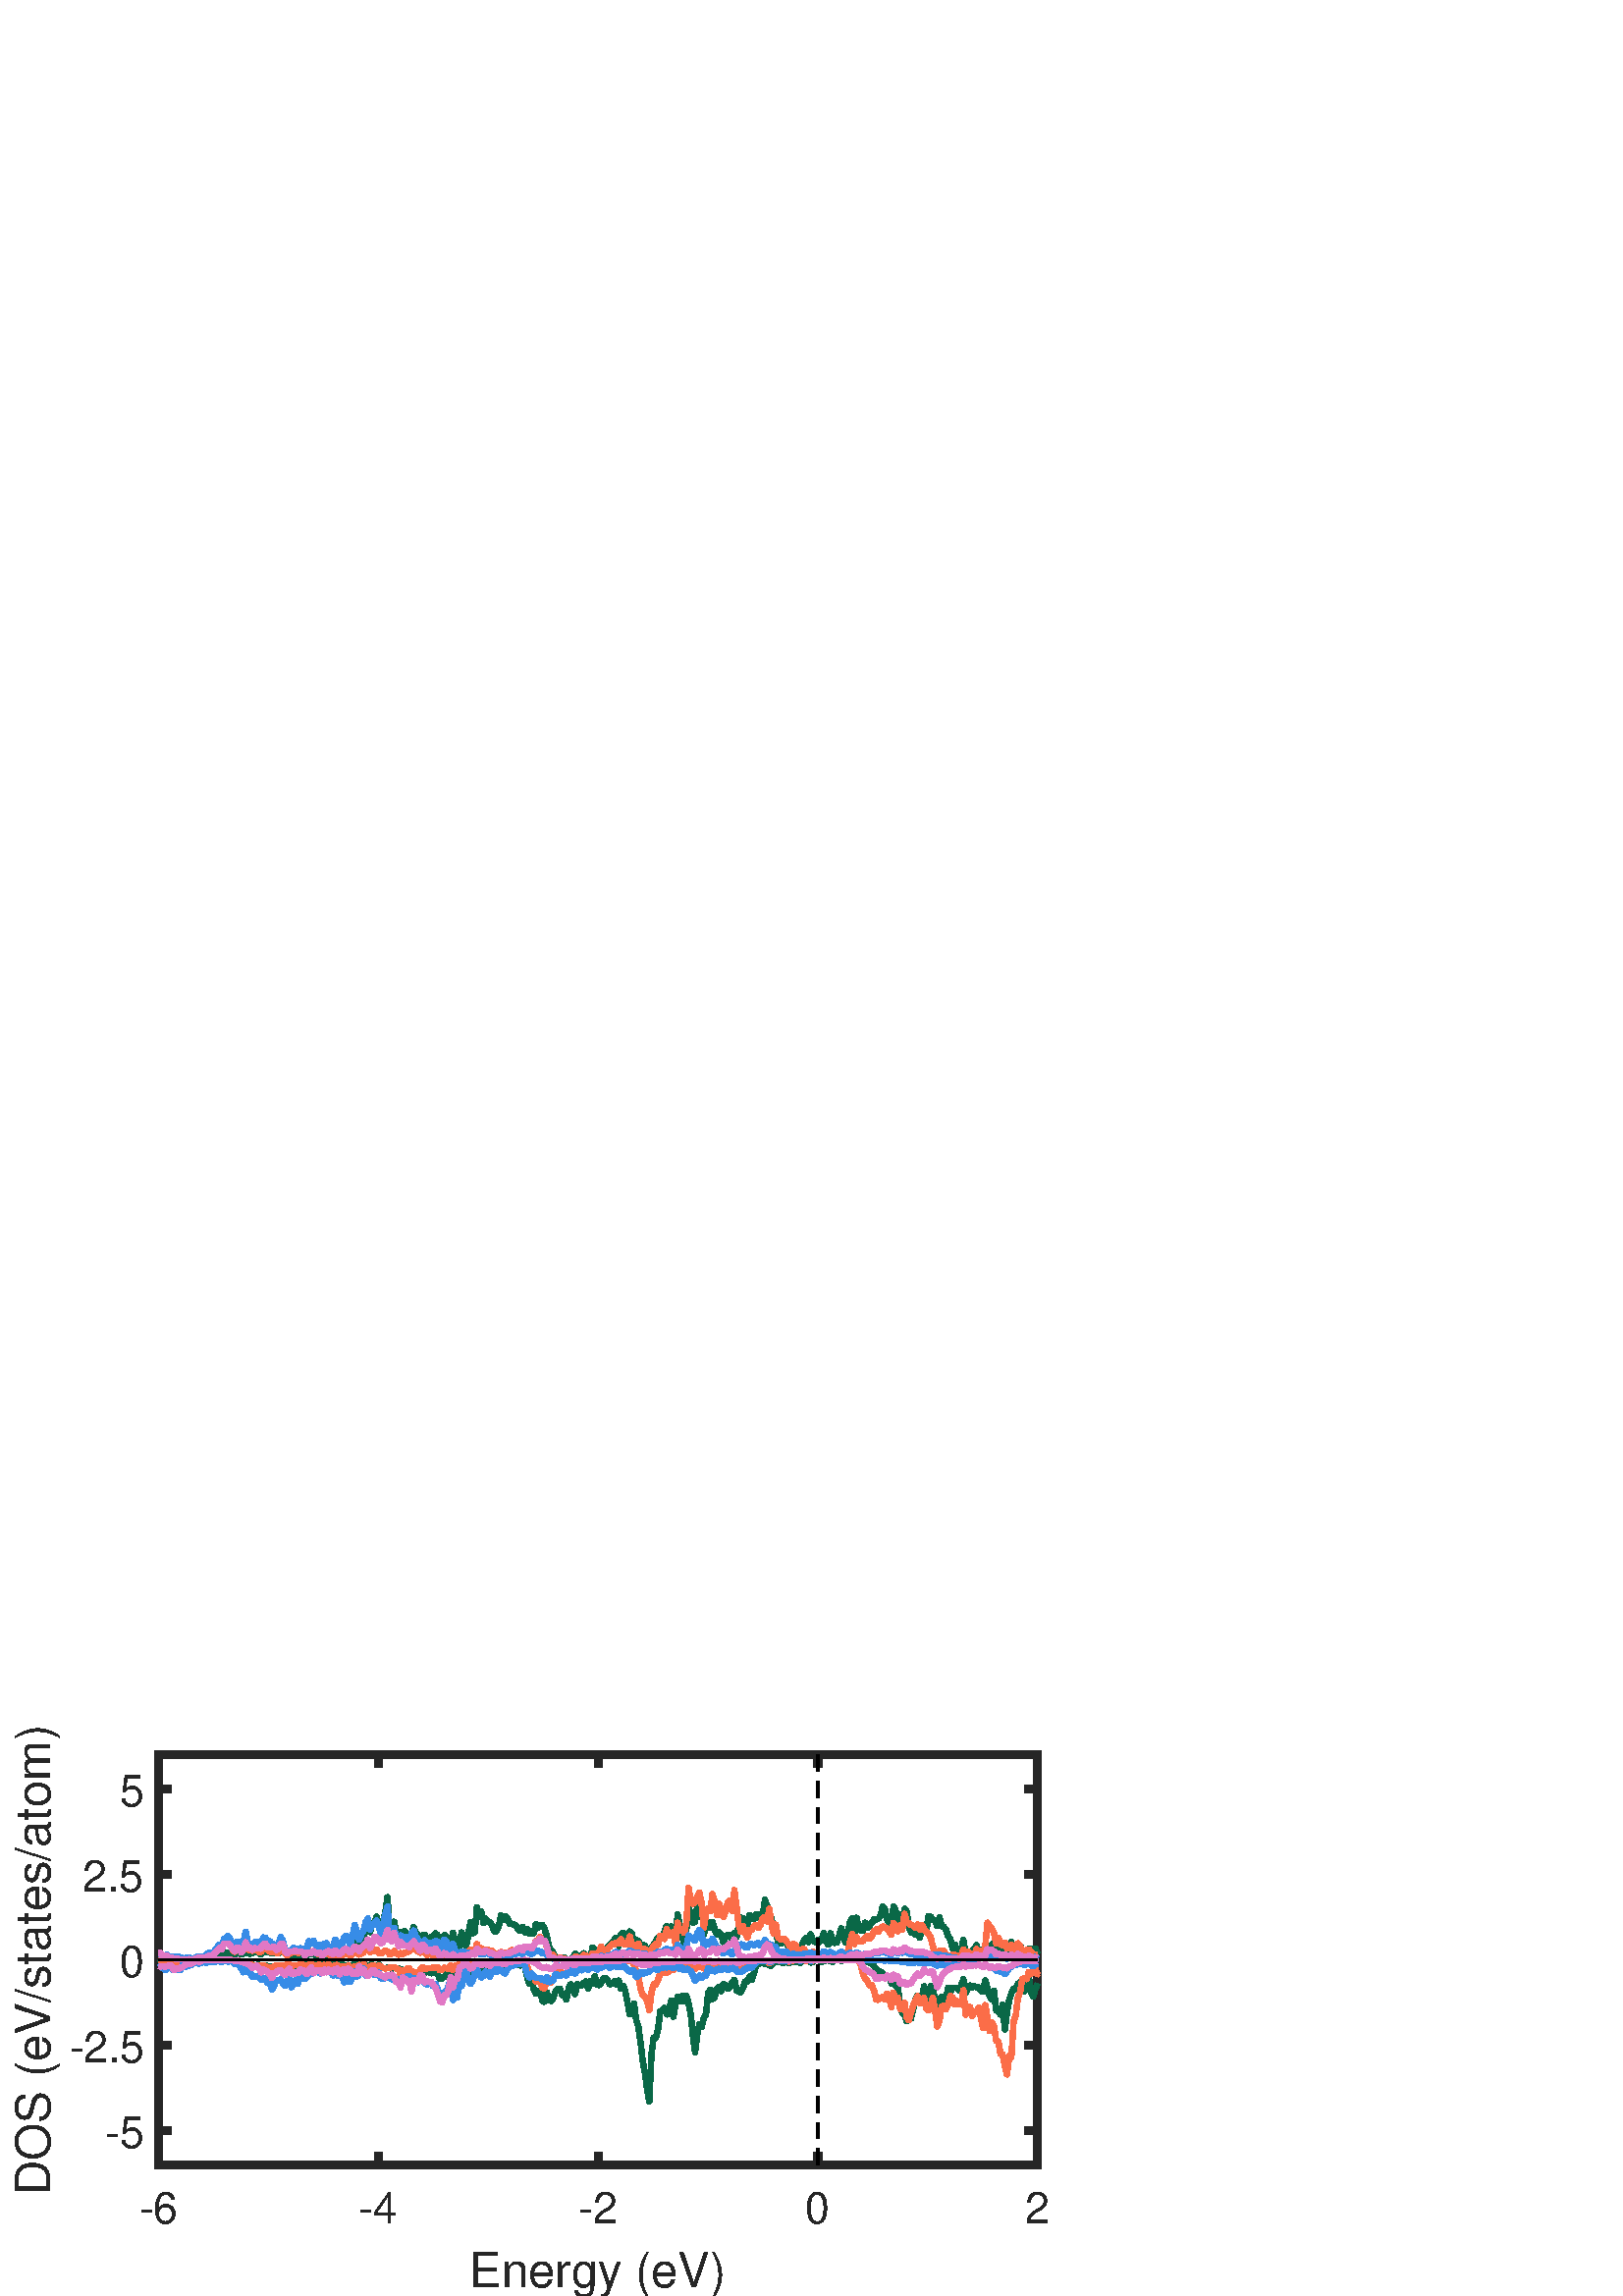 %!PS-Adobe-3.0 EPSF-3.0
%%Pages: (atend)
%%BoundingBox:     0     0   420   215
%%LanguageLevel: 3
%%EndComments
%%BeginProlog
%%BeginResource: procset (Apache XML Graphics Std ProcSet) 1.2 0
%%Version: 1.2 0
%%Copyright: (Copyright 2001-2003,2010 The Apache Software Foundation. License terms: http://www.apache.org/licenses/LICENSE-2.0)
/bd{bind def}bind def
/ld{load def}bd
/GR/grestore ld
/GS/gsave ld
/RM/rmoveto ld
/C/curveto ld
/t/show ld
/L/lineto ld
/ML/setmiterlimit ld
/CT/concat ld
/f/fill ld
/N/newpath ld
/S/stroke ld
/CC/setcmykcolor ld
/A/ashow ld
/cp/closepath ld
/RC/setrgbcolor ld
/LJ/setlinejoin ld
/GC/setgray ld
/LW/setlinewidth ld
/M/moveto ld
/re {4 2 roll M
1 index 0 rlineto
0 exch rlineto
neg 0 rlineto
cp } bd
/_ctm matrix def
/_tm matrix def
/BT { _ctm currentmatrix pop matrix _tm copy pop 0 0 moveto } bd
/ET { _ctm setmatrix } bd
/iTm { _ctm setmatrix _tm concat } bd
/Tm { _tm astore pop iTm 0 0 moveto } bd
/ux 0.0 def
/uy 0.0 def
/F {
  /Tp exch def
  /Tf exch def
  Tf findfont Tp scalefont setfont
  /cf Tf def  /cs Tp def
} bd
/ULS {currentpoint /uy exch def /ux exch def} bd
/ULE {
  /Tcx currentpoint pop def
  gsave
  newpath
  cf findfont cs scalefont dup
  /FontMatrix get 0 get /Ts exch def /FontInfo get dup
  /UnderlinePosition get Ts mul /To exch def
  /UnderlineThickness get Ts mul /Tt exch def
  ux uy To add moveto  Tcx uy To add lineto
  Tt setlinewidth stroke
  grestore
} bd
/OLE {
  /Tcx currentpoint pop def
  gsave
  newpath
  cf findfont cs scalefont dup
  /FontMatrix get 0 get /Ts exch def /FontInfo get dup
  /UnderlinePosition get Ts mul /To exch def
  /UnderlineThickness get Ts mul /Tt exch def
  ux uy To add cs add moveto Tcx uy To add cs add lineto
  Tt setlinewidth stroke
  grestore
} bd
/SOE {
  /Tcx currentpoint pop def
  gsave
  newpath
  cf findfont cs scalefont dup
  /FontMatrix get 0 get /Ts exch def /FontInfo get dup
  /UnderlinePosition get Ts mul /To exch def
  /UnderlineThickness get Ts mul /Tt exch def
  ux uy To add cs 10 mul 26 idiv add moveto Tcx uy To add cs 10 mul 26 idiv add lineto
  Tt setlinewidth stroke
  grestore
} bd
/QT {
/Y22 exch store
/X22 exch store
/Y21 exch store
/X21 exch store
currentpoint
/Y21 load 2 mul add 3 div exch
/X21 load 2 mul add 3 div exch
/X21 load 2 mul /X22 load add 3 div
/Y21 load 2 mul /Y22 load add 3 div
/X22 load /Y22 load curveto
} bd
/SSPD {
dup length /d exch dict def
{
/v exch def
/k exch def
currentpagedevice k known {
/cpdv currentpagedevice k get def
v cpdv ne {
/upd false def
/nullv v type /nulltype eq def
/nullcpdv cpdv type /nulltype eq def
nullv nullcpdv or
{
/upd true def
} {
/sametype v type cpdv type eq def
sametype {
v type /arraytype eq {
/vlen v length def
/cpdvlen cpdv length def
vlen cpdvlen eq {
0 1 vlen 1 sub {
/i exch def
/obj v i get def
/cpdobj cpdv i get def
obj cpdobj ne {
/upd true def
exit
} if
} for
} {
/upd true def
} ifelse
} {
v type /dicttype eq {
v {
/dv exch def
/dk exch def
/cpddv cpdv dk get def
dv cpddv ne {
/upd true def
exit
} if
} forall
} {
/upd true def
} ifelse
} ifelse
} if
} ifelse
upd true eq {
d k v put
} if
} if
} if
} forall
d length 0 gt {
d setpagedevice
} if
} bd
/RE { % /NewFontName [NewEncodingArray] /FontName RE -
  findfont dup length dict begin
  {
    1 index /FID ne
    {def} {pop pop} ifelse
  } forall
  /Encoding exch def
  /FontName 1 index def
  currentdict definefont pop
  end
} bind def
%%EndResource
%%BeginResource: procset (Apache XML Graphics EPS ProcSet) 1.0 0
%%Version: 1.0 0
%%Copyright: (Copyright 2002-2003 The Apache Software Foundation. License terms: http://www.apache.org/licenses/LICENSE-2.0)
/BeginEPSF { %def
/b4_Inc_state save def         % Save state for cleanup
/dict_count countdictstack def % Count objects on dict stack
/op_count count 1 sub def      % Count objects on operand stack
userdict begin                 % Push userdict on dict stack
/showpage { } def              % Redefine showpage, { } = null proc
0 setgray 0 setlinecap         % Prepare graphics state
1 setlinewidth 0 setlinejoin
10 setmiterlimit [ ] 0 setdash newpath
/languagelevel where           % If level not equal to 1 then
{pop languagelevel             % set strokeadjust and
1 ne                           % overprint to their defaults.
{false setstrokeadjust false setoverprint
} if
} if
} bd
/EndEPSF { %def
count op_count sub {pop} repeat            % Clean up stacks
countdictstack dict_count sub {end} repeat
b4_Inc_state restore
} bd
%%EndResource
%FOPBeginFontDict
%%IncludeResource: font Courier-Oblique
%%IncludeResource: font Courier-BoldOblique
%%IncludeResource: font Courier-Bold
%%IncludeResource: font ZapfDingbats
%%IncludeResource: font Symbol
%%IncludeResource: font Helvetica
%%IncludeResource: font Helvetica-Oblique
%%IncludeResource: font Helvetica-Bold
%%IncludeResource: font Helvetica-BoldOblique
%%IncludeResource: font Times-Roman
%%IncludeResource: font Times-Italic
%%IncludeResource: font Times-Bold
%%IncludeResource: font Times-BoldItalic
%%IncludeResource: font Courier
%FOPEndFontDict
%%BeginResource: encoding WinAnsiEncoding
/WinAnsiEncoding [
/.notdef /.notdef /.notdef /.notdef /.notdef
/.notdef /.notdef /.notdef /.notdef /.notdef
/.notdef /.notdef /.notdef /.notdef /.notdef
/.notdef /.notdef /.notdef /.notdef /.notdef
/.notdef /.notdef /.notdef /.notdef /.notdef
/.notdef /.notdef /.notdef /.notdef /.notdef
/.notdef /.notdef /space /exclam /quotedbl
/numbersign /dollar /percent /ampersand /quotesingle
/parenleft /parenright /asterisk /plus /comma
/hyphen /period /slash /zero /one
/two /three /four /five /six
/seven /eight /nine /colon /semicolon
/less /equal /greater /question /at
/A /B /C /D /E
/F /G /H /I /J
/K /L /M /N /O
/P /Q /R /S /T
/U /V /W /X /Y
/Z /bracketleft /backslash /bracketright /asciicircum
/underscore /quoteleft /a /b /c
/d /e /f /g /h
/i /j /k /l /m
/n /o /p /q /r
/s /t /u /v /w
/x /y /z /braceleft /bar
/braceright /asciitilde /bullet /Euro /bullet
/quotesinglbase /florin /quotedblbase /ellipsis /dagger
/daggerdbl /circumflex /perthousand /Scaron /guilsinglleft
/OE /bullet /Zcaron /bullet /bullet
/quoteleft /quoteright /quotedblleft /quotedblright /bullet
/endash /emdash /asciitilde /trademark /scaron
/guilsinglright /oe /bullet /zcaron /Ydieresis
/space /exclamdown /cent /sterling /currency
/yen /brokenbar /section /dieresis /copyright
/ordfeminine /guillemotleft /logicalnot /sfthyphen /registered
/macron /degree /plusminus /twosuperior /threesuperior
/acute /mu /paragraph /middot /cedilla
/onesuperior /ordmasculine /guillemotright /onequarter /onehalf
/threequarters /questiondown /Agrave /Aacute /Acircumflex
/Atilde /Adieresis /Aring /AE /Ccedilla
/Egrave /Eacute /Ecircumflex /Edieresis /Igrave
/Iacute /Icircumflex /Idieresis /Eth /Ntilde
/Ograve /Oacute /Ocircumflex /Otilde /Odieresis
/multiply /Oslash /Ugrave /Uacute /Ucircumflex
/Udieresis /Yacute /Thorn /germandbls /agrave
/aacute /acircumflex /atilde /adieresis /aring
/ae /ccedilla /egrave /eacute /ecircumflex
/edieresis /igrave /iacute /icircumflex /idieresis
/eth /ntilde /ograve /oacute /ocircumflex
/otilde /odieresis /divide /oslash /ugrave
/uacute /ucircumflex /udieresis /yacute /thorn
/ydieresis
] def
%%EndResource
%FOPBeginFontReencode
/Courier-Oblique findfont
dup length dict begin
  {1 index /FID ne {def} {pop pop} ifelse} forall
  /Encoding WinAnsiEncoding def
  currentdict
end
/Courier-Oblique exch definefont pop
/Courier-BoldOblique findfont
dup length dict begin
  {1 index /FID ne {def} {pop pop} ifelse} forall
  /Encoding WinAnsiEncoding def
  currentdict
end
/Courier-BoldOblique exch definefont pop
/Courier-Bold findfont
dup length dict begin
  {1 index /FID ne {def} {pop pop} ifelse} forall
  /Encoding WinAnsiEncoding def
  currentdict
end
/Courier-Bold exch definefont pop
/Helvetica findfont
dup length dict begin
  {1 index /FID ne {def} {pop pop} ifelse} forall
  /Encoding WinAnsiEncoding def
  currentdict
end
/Helvetica exch definefont pop
/Helvetica-Oblique findfont
dup length dict begin
  {1 index /FID ne {def} {pop pop} ifelse} forall
  /Encoding WinAnsiEncoding def
  currentdict
end
/Helvetica-Oblique exch definefont pop
/Helvetica-Bold findfont
dup length dict begin
  {1 index /FID ne {def} {pop pop} ifelse} forall
  /Encoding WinAnsiEncoding def
  currentdict
end
/Helvetica-Bold exch definefont pop
/Helvetica-BoldOblique findfont
dup length dict begin
  {1 index /FID ne {def} {pop pop} ifelse} forall
  /Encoding WinAnsiEncoding def
  currentdict
end
/Helvetica-BoldOblique exch definefont pop
/Times-Roman findfont
dup length dict begin
  {1 index /FID ne {def} {pop pop} ifelse} forall
  /Encoding WinAnsiEncoding def
  currentdict
end
/Times-Roman exch definefont pop
/Times-Italic findfont
dup length dict begin
  {1 index /FID ne {def} {pop pop} ifelse} forall
  /Encoding WinAnsiEncoding def
  currentdict
end
/Times-Italic exch definefont pop
/Times-Bold findfont
dup length dict begin
  {1 index /FID ne {def} {pop pop} ifelse} forall
  /Encoding WinAnsiEncoding def
  currentdict
end
/Times-Bold exch definefont pop
/Times-BoldItalic findfont
dup length dict begin
  {1 index /FID ne {def} {pop pop} ifelse} forall
  /Encoding WinAnsiEncoding def
  currentdict
end
/Times-BoldItalic exch definefont pop
/Courier findfont
dup length dict begin
  {1 index /FID ne {def} {pop pop} ifelse} forall
  /Encoding WinAnsiEncoding def
  currentdict
end
/Courier exch definefont pop
%FOPEndFontReencode
%%EndProlog
%%Page: 1 1
%%PageBoundingBox: 0 0 420 215
%%BeginPageSetup
[1 0 0 -1 0 215] CT
%%EndPageSetup
GS
[0.6 0 0 0.602 0 0.2] CT
N
0 0 M
700 0 L
700 357 L
0 357 L
0 0 L
cp
clip
1 GC
N
0 0 700 357 re
f
GR
GS
[0.6 0 0 0.602 0 0.2] CT
1 GC
N
0 0 700 357 re
f
GR
GS
[0.6 0 0 0.602 0 0.2] CT
1 GC
N
97 277 M
634 277 L
634 27 L
97 27 L
cp
f
GR
GS
[0.6 0 0 0.602 0 0.2] CT
0.149 GC
2 setlinecap
1 LJ
5 LW
N
97 277 M
634 277 L
S
GR
GS
[0.6 0 0 0.602 0 0.2] CT
0.149 GC
2 setlinecap
1 LJ
5 LW
N
97 27 M
634 27 L
S
GR
GS
[0.6 0 0 0.602 0 0.2] CT
0.149 GC
2 setlinecap
1 LJ
5 LW
N
97 277 M
97 271.63 L
S
GR
GS
[0.6 0 0 0.602 0 0.2] CT
0.149 GC
2 setlinecap
1 LJ
5 LW
N
231.25 277 M
231.25 271.63 L
S
GR
GS
[0.6 0 0 0.602 0 0.2] CT
0.149 GC
2 setlinecap
1 LJ
5 LW
N
365.5 277 M
365.5 271.63 L
S
GR
GS
[0.6 0 0 0.602 0 0.2] CT
0.149 GC
2 setlinecap
1 LJ
5 LW
N
499.75 277 M
499.75 271.63 L
S
GR
GS
[0.6 0 0 0.602 0 0.2] CT
0.149 GC
2 setlinecap
1 LJ
5 LW
N
634 277 M
634 271.63 L
S
GR
GS
[0.6 0 0 0.602 0 0.2] CT
0.149 GC
2 setlinecap
1 LJ
5 LW
N
97 27 M
97 32.37 L
S
GR
GS
[0.6 0 0 0.602 0 0.2] CT
0.149 GC
2 setlinecap
1 LJ
5 LW
N
231.25 27 M
231.25 32.37 L
S
GR
GS
[0.6 0 0 0.602 0 0.2] CT
0.149 GC
2 setlinecap
1 LJ
5 LW
N
365.5 27 M
365.5 32.37 L
S
GR
GS
[0.6 0 0 0.602 0 0.2] CT
0.149 GC
2 setlinecap
1 LJ
5 LW
N
499.75 27 M
499.75 32.37 L
S
GR
GS
[0.6 0 0 0.602 0 0.2] CT
0.149 GC
2 setlinecap
1 LJ
5 LW
N
634 27 M
634 32.37 L
S
GR
GS
[0.6 0 0 0.602 58.2 172.08] CT
0.149 GC
/Helvetica 26.667 F
GS
[1 0 0 1 0 0] CT
-12 27 moveto 
1 -1 scale
(-6) t 
GR
GR
GS
[0.6 0 0 0.602 138.75 172.08] CT
0.149 GC
/Helvetica 26.667 F
GS
[1 0 0 1 0 0] CT
-12 27 moveto 
1 -1 scale
(-4) t 
GR
GR
GS
[0.6 0 0 0.602 219.3 172.08] CT
0.149 GC
/Helvetica 26.667 F
GS
[1 0 0 1 0 0] CT
-12 27 moveto 
1 -1 scale
(-2) t 
GR
GR
GS
[0.6 0 0 0.602 299.85 172.08] CT
0.149 GC
/Helvetica 26.667 F
GS
[1 0 0 1 0 0] CT
-7.5 27 moveto 
1 -1 scale
(0) t 
GR
GR
GS
[0.6 0 0 0.602 380.4 172.08] CT
0.149 GC
/Helvetica 26.667 F
GS
[1 0 0 1 0 0] CT
-7.5 27 moveto 
1 -1 scale
(2) t 
GR
GR
GS
[0.6 0 0 0.602 219.3 193.54] CT
0.149 GC
/Helvetica 29.333 F
GS
[1 0 0 1 0 0] CT
-78.5 30 moveto 
1 -1 scale
(Energy \(eV\)) t 
GR
GR
GS
[0.6 0 0 0.602 0 0.2] CT
0.149 GC
2 setlinecap
1 LJ
5 LW
N
97 277 M
97 27 L
S
GR
GS
[0.6 0 0 0.602 0 0.2] CT
0.149 GC
2 setlinecap
1 LJ
5 LW
N
634 277 M
634 27 L
S
GR
GS
[0.6 0 0 0.602 0 0.2] CT
0.149 GC
2 setlinecap
1 LJ
5 LW
N
97 256.167 M
102.37 256.167 L
S
GR
GS
[0.6 0 0 0.602 0 0.2] CT
0.149 GC
2 setlinecap
1 LJ
5 LW
N
97 204.083 M
102.37 204.083 L
S
GR
GS
[0.6 0 0 0.602 0 0.2] CT
0.149 GC
2 setlinecap
1 LJ
5 LW
N
97 152 M
102.37 152 L
S
GR
GS
[0.6 0 0 0.602 0 0.2] CT
0.149 GC
2 setlinecap
1 LJ
5 LW
N
97 99.917 M
102.37 99.917 L
S
GR
GS
[0.6 0 0 0.602 0 0.2] CT
0.149 GC
2 setlinecap
1 LJ
5 LW
N
97 47.833 M
102.37 47.833 L
S
GR
GS
[0.6 0 0 0.602 0 0.2] CT
0.149 GC
2 setlinecap
1 LJ
5 LW
N
634 256.167 M
628.63 256.167 L
S
GR
GS
[0.6 0 0 0.602 0 0.2] CT
0.149 GC
2 setlinecap
1 LJ
5 LW
N
634 204.083 M
628.63 204.083 L
S
GR
GS
[0.6 0 0 0.602 0 0.2] CT
0.149 GC
2 setlinecap
1 LJ
5 LW
N
634 152 M
628.63 152 L
S
GR
GS
[0.6 0 0 0.602 0 0.2] CT
0.149 GC
2 setlinecap
1 LJ
5 LW
N
634 99.917 M
628.63 99.917 L
S
GR
GS
[0.6 0 0 0.602 0 0.2] CT
0.149 GC
2 setlinecap
1 LJ
5 LW
N
634 47.833 M
628.63 47.833 L
S
GR
GS
[0.6 0 0 0.602 53.0 154.331] CT
0.149 GC
/Helvetica 26.667 F
GS
[1 0 0 1 0 0] CT
-24 10.5 moveto 
1 -1 scale
(-5) t 
GR
GR
GS
[0.6 0 0 0.602 53.0 122.993] CT
0.149 GC
/Helvetica 26.667 F
GS
[1 0 0 1 0 0] CT
-46 10.5 moveto 
1 -1 scale
(-2.5) t 
GR
GR
GS
[0.6 0 0 0.602 53.0 91.655] CT
0.149 GC
/Helvetica 26.667 F
GS
[1 0 0 1 0 0] CT
-15 10.5 moveto 
1 -1 scale
(0) t 
GR
GR
GS
[0.6 0 0 0.602 53.0 60.318] CT
0.149 GC
/Helvetica 26.667 F
GS
[1 0 0 1 0 0] CT
-38 10.5 moveto 
1 -1 scale
(2.5) t 
GR
GR
GS
[0.6 0 0 0.602 53.0 28.98] CT
0.149 GC
/Helvetica 26.667 F
GS
[1 0 0 1 0 0] CT
-15 10.5 moveto 
1 -1 scale
(5) t 
GR
GR
GS
[0 -0.602 0.6 0 22.4 91.655] CT
0.149 GC
/Helvetica 29.333 F
GS
[1 0 0 1 0 0] CT
-143.5 -7 moveto 
1 -1 scale
(DOS \(eV/states/atom\)) t 
GR
GR
GS
[0.6 0 0 0.602 0 0.2] CT
0.039 0.408 0.278 RC
1 LJ
3.333 LW
N
96.936 154.392 M
98.18 154.048 L
99.523 154.484 L
100.865 154.862 L
102.141 154.618 L
103.483 154.02 L
104.826 154.376 L
106.168 155.273 L
107.511 154.813 L
108.853 154.704 L
110.196 154.916 L
111.471 153.896 L
112.814 154.158 L
114.156 153.184 L
115.499 153.567 L
116.841 153.403 L
118.184 152.91 L
119.526 152.775 L
120.802 152.873 L
122.144 152.918 L
123.487 152.514 L
124.829 152.518 L
126.172 152.604 L
127.514 152.404 L
128.857 152.312 L
130.199 152.555 L
131.474 152.43 L
132.817 152.171 L
134.159 152.226 L
135.502 152.512 L
136.844 152.161 L
138.187 152.042 L
139.529 152.37 L
140.805 152.166 L
142.147 152.401 L
143.49 152.87 L
144.832 152.503 L
146.175 153.123 L
147.517 153.692 L
148.86 154.433 L
150.135 153.629 L
151.478 154.028 L
152.82 154.268 L
154.163 154.999 L
155.505 155.264 L
156.848 155.195 L
158.19 155.001 L
159.466 155.473 L
160.808 155.256 L
162.151 155.354 L
163.493 156.206 L
164.836 155.783 L
166.178 156.822 L
167.521 156.231 L
168.796 155.489 L
170.138 155.267 L
171.481 155.335 L
172.823 155.892 L
174.166 156.277 L
175.508 155.126 L
176.851 154.867 L
178.126 156.173 L
179.469 155.861 L
180.811 155.101 L
182.154 155.799 L
183.496 154.578 L
184.839 154.643 L
186.181 155.178 L
187.457 154.826 L
188.799 155.322 L
190.142 154.104 L
191.484 154.568 L
192.827 154.533 L
194.169 154.196 L
195.512 154.455 L
196.787 154.376 L
198.13 154.421 L
199.472 154.383 L
200.815 153.964 L
202.157 153.935 L
203.5 154.719 L
204.842 154.324 L
206.117 154.882 L
207.46 154.528 L
208.802 154.396 L
210.145 156.198 L
211.487 156.138 L
212.83 155.152 L
214.172 156.044 L
215.448 155.658 L
216.79 154.019 L
218.133 155.29 L
219.475 155.033 L
220.818 154.534 L
222.16 153.663 L
223.503 155.214 L
224.778 155.644 L
226.121 155.222 L
227.463 154.864 L
228.806 155.557 L
230.148 155.617 L
231.491 154.784 L
232.833 156.137 L
234.109 157.059 L
235.451 157.169 L
236.794 156.842 L
238.136 157.052 L
239.479 157.393 L
240.821 156.664 L
242.164 157.063 L
243.506 157.281 L
244.781 160.33 L
246.124 158.127 L
247.466 159.244 L
248.809 157.399 L
250.151 157.446 L
251.494 159.947 L
252.836 159.477 L
254.112 161.3 L
255.454 161.958 L
256.797 159.286 L
258.139 158.145 L
259.482 159.756 L
260.824 159.559 L
262.167 159.496 L
263.442 160.266 L
264.785 159.771 L
266.127 160.076 L
267.47 160.773 L
268.812 163.708 L
270.155 163.372 L
271.497 162.295 L
272.773 161.408 L
274.115 158.217 L
275.458 156.689 L
276.8 162.729 L
278.143 160.118 L
279.485 162.102 L
280.828 156.526 L
282.103 160.865 L
283.445 157.287 L
284.788 154.755 L
286.13 157.167 L
287.473 159.171 L
288.815 157.351 L
290.158 156.263 L
291.433 156.248 L
292.776 156.443 L
294.118 157.273 L
295.461 156.898 L
296.803 155.529 L
298.146 156.536 L
299.488 156.99 L
300.764 155.154 L
302.106 155.184 L
303.449 155.966 L
304.791 154.829 L
306.134 156.484 L
307.476 155.658 L
308.819 156.49 L
310.094 155.971 L
311.437 155.149 L
312.779 154.794 L
314.122 153.984 L
315.464 154.772 L
316.807 154.331 L
318.149 155.477 L
319.424 154.807 L
320.767 156.066 L
322.109 162.363 L
323.452 166.704 L
324.794 165.258 L
326.137 169.694 L
327.479 172.681 L
328.755 170.706 L
330.097 171.4 L
331.44 176.956 L
332.782 177.613 L
334.125 171.788 L
335.467 175.288 L
336.81 177.231 L
338.085 175.519 L
339.428 171.319 L
340.77 169.863 L
342.113 169.519 L
343.455 173.387 L
344.798 173.675 L
346.14 176.306 L
347.483 169.3 L
348.758 166.929 L
350.101 170.087 L
351.443 172.887 L
352.786 166.95 L
354.128 167.369 L
355.471 167.619 L
356.813 166.137 L
358.088 165.239 L
359.431 169.344 L
360.773 164.959 L
362.116 166.606 L
363.458 162.035 L
364.801 167.304 L
366.143 167.413 L
367.419 166.019 L
368.761 163.253 L
370.104 163.199 L
371.446 164.526 L
372.789 166.981 L
374.131 166.538 L
375.474 165.057 L
376.749 167.163 L
378.092 164.68 L
379.434 169.731 L
380.777 167.688 L
382.119 171.256 L
383.462 177.744 L
384.804 185.15 L
386.08 184.819 L
387.422 178.613 L
388.765 188.519 L
390.107 192.794 L
391.45 202.369 L
392.792 213.85 L
394.135 220.962 L
395.41 230.625 L
396.752 238.3 L
398.095 209.863 L
399.437 199.369 L
400.78 199.256 L
402.122 194.694 L
403.465 183.206 L
404.74 183.419 L
406.083 181.325 L
407.425 185.344 L
408.768 184.087 L
410.11 176.95 L
411.453 186.744 L
412.795 179.1 L
414.071 174.581 L
415.413 177.473 L
416.756 173.909 L
418.098 177.156 L
419.441 173.726 L
420.783 178.556 L
422.126 185.25 L
423.401 197.989 L
424.744 208.406 L
426.086 197.412 L
427.429 191.204 L
428.771 193.077 L
430.114 187.173 L
431.456 185.227 L
432.731 172.131 L
434.074 170.273 L
435.416 175.951 L
436.759 174.898 L
438.101 169.676 L
439.444 168.311 L
440.786 171.096 L
442.062 166.777 L
443.404 167.484 L
444.747 169.545 L
446.089 168.867 L
447.432 165.836 L
448.774 164.139 L
450.117 170.668 L
451.392 171.445 L
452.735 171.762 L
454.077 168.97 L
455.42 165.248 L
456.762 165.186 L
458.105 162.169 L
459.447 164.241 L
460.79 159.682 L
462.065 155.693 L
463.408 154.172 L
464.75 154.219 L
466.093 153.305 L
467.435 154.651 L
468.778 153.658 L
470.12 155.473 L
471.395 155.539 L
472.738 153.278 L
474.08 152.684 L
475.423 153.59 L
476.765 153.031 L
478.108 153.926 L
479.45 153.662 L
480.726 152.987 L
482.068 153.955 L
483.411 152.998 L
484.753 153.03 L
486.096 153.076 L
487.438 152.897 L
488.781 153.928 L
490.056 152.713 L
491.399 152.785 L
492.741 152.867 L
494.084 152.786 L
495.426 153.704 L
496.769 153.159 L
498.111 152.015 L
499.387 152.003 L
500.729 152.627 L
502.072 153.314 L
503.414 152.652 L
504.757 152.403 L
506.099 152.261 L
507.442 152.693 L
508.717 153.31 L
510.059 152.186 L
511.402 152 L
512.744 152.01 L
514.087 152.604 L
515.429 152.3 L
516.772 152.122 L
518.047 152.359 L
519.39 152.349 L
520.732 152.006 L
522.075 152.013 L
523.417 152.106 L
524.76 152.008 L
526.102 152.04 L
527.378 152.204 L
528.72 152.581 L
530.063 153.002 L
531.405 153.863 L
532.748 154.328 L
534.09 155.921 L
535.433 157.665 L
536.708 158.497 L
538.051 159.447 L
539.393 160.046 L
540.736 161.497 L
542.078 161.531 L
543.421 162.576 L
544.763 166.349 L
546.038 163.806 L
547.381 168.139 L
548.723 168.687 L
550.066 181.477 L
551.408 184.434 L
552.751 185.749 L
554.093 189.29 L
555.369 184.751 L
556.711 187.729 L
558.054 182.042 L
559.396 176.352 L
560.739 173.853 L
562.081 177.622 L
563.424 176.32 L
564.699 168.126 L
566.042 177.145 L
567.384 175.719 L
568.727 167.951 L
570.069 169.883 L
571.412 176.697 L
572.754 182.381 L
574.097 175.644 L
575.372 174.446 L
576.715 179.781 L
578.057 175.452 L
579.4 169.149 L
580.742 171.699 L
582.085 169.186 L
583.427 168.991 L
584.702 169.027 L
586.045 170.605 L
587.387 167.673 L
588.73 163.809 L
590.072 172.319 L
591.415 168.982 L
592.757 167.538 L
594.033 168.824 L
595.375 168.053 L
596.718 168.829 L
598.06 168.857 L
599.403 170.827 L
600.745 171.549 L
602.088 164.501 L
603.363 169.337 L
604.706 174.188 L
606.048 175.969 L
607.391 170.831 L
608.733 182.775 L
610.076 183.3 L
611.418 185.369 L
612.694 179.288 L
614.036 194.406 L
615.379 183.781 L
616.721 176.606 L
618.064 172.304 L
619.406 169.87 L
620.749 169.256 L
622.024 166.626 L
623.366 165.762 L
624.709 168.701 L
626.051 171.179 L
627.394 164.168 L
628.736 162.724 L
630.079 172.001 L
631.354 174.498 L
632.697 169.741 L
634.039 166.673 L
634.064 166.596 L
S
GR
GS
[0.6 0 0 0.602 0 0.2] CT
0.039 0.408 0.278 RC
1 LJ
3.333 LW
N
96.936 149.77 M
98.18 149.858 L
99.523 150.919 L
100.865 150.699 L
102.141 150.537 L
103.483 151.489 L
104.826 151.297 L
106.168 151.359 L
107.511 151.679 L
108.853 151.482 L
110.196 151.742 L
111.471 151.716 L
112.814 151.749 L
114.156 151.71 L
115.499 151.605 L
116.841 151.85 L
118.184 151.819 L
119.526 151.62 L
120.802 151.472 L
122.144 151.527 L
123.487 151.563 L
124.829 151.624 L
126.172 151.246 L
127.514 150.895 L
128.857 150.93 L
130.199 150.912 L
131.474 150.365 L
132.817 149.776 L
134.159 148.946 L
135.502 149.643 L
136.844 148.219 L
138.187 147.803 L
139.529 147.744 L
140.805 148.315 L
142.147 148.353 L
143.49 149.111 L
144.832 147.757 L
146.175 148.241 L
147.517 148.775 L
148.86 148.321 L
150.135 145.137 L
151.478 148.102 L
152.82 148.327 L
154.163 147.875 L
155.505 147.238 L
156.848 147.571 L
158.19 147.387 L
159.466 148.724 L
160.808 146.498 L
162.151 146.361 L
163.493 147.451 L
164.836 147.527 L
166.178 148.183 L
167.521 147.773 L
168.796 147.679 L
170.138 148.089 L
171.481 146.706 L
172.823 147.366 L
174.166 147.869 L
175.508 149.302 L
176.851 149.298 L
178.126 149.352 L
179.469 149.003 L
180.811 149.281 L
182.154 149.769 L
183.496 149.451 L
184.839 150.184 L
186.181 150.266 L
187.457 149.518 L
188.799 148.208 L
190.142 148.613 L
191.484 148.297 L
192.827 149.106 L
194.169 149.193 L
195.512 148.904 L
196.787 150.142 L
198.13 148.426 L
199.472 148.196 L
200.815 149.195 L
202.157 149.179 L
203.5 148.712 L
204.842 146.509 L
206.117 147.397 L
207.46 148.31 L
208.802 147.504 L
210.145 145.084 L
211.487 145.092 L
212.83 145.704 L
214.172 147.134 L
215.448 142.931 L
216.79 137.887 L
218.133 140.339 L
219.475 143.576 L
220.818 142.05 L
222.16 139.738 L
223.503 131.54 L
224.778 129.441 L
226.121 135.233 L
227.463 129.579 L
228.806 129.223 L
230.148 125.736 L
231.491 129.825 L
232.833 135.513 L
234.109 128.523 L
235.451 122.944 L
236.794 113.857 L
238.136 133.475 L
239.479 134.438 L
240.821 128.753 L
242.164 134.592 L
243.506 136.333 L
244.781 135.171 L
246.124 139.194 L
247.466 134.54 L
248.809 137.73 L
250.151 139.303 L
251.494 135.73 L
252.836 132.045 L
254.112 136.004 L
255.454 136.789 L
256.797 138.348 L
258.139 137.205 L
259.482 136.8 L
260.824 141.272 L
262.167 138.676 L
263.442 137.953 L
264.785 137.789 L
266.127 135.913 L
267.47 137.11 L
268.812 142.875 L
270.155 139.708 L
271.497 136.883 L
272.773 137.756 L
274.115 143.384 L
275.458 142.283 L
276.8 135.434 L
278.143 141.902 L
279.485 144.942 L
280.828 143.328 L
282.103 135.278 L
283.445 139.989 L
284.788 143.998 L
286.13 136.978 L
287.473 129.204 L
288.815 135.967 L
290.158 134.974 L
291.433 119.989 L
292.776 125.332 L
294.118 122.601 L
295.461 129.612 L
296.803 126.935 L
298.146 128.334 L
299.488 129.414 L
300.764 131.052 L
302.106 134.712 L
303.449 134.592 L
304.791 131.676 L
306.134 125.03 L
307.476 127.949 L
308.819 125.537 L
310.094 126.651 L
311.437 130.042 L
312.779 129.987 L
314.122 130.643 L
315.464 131.302 L
316.807 133.875 L
318.149 134.18 L
319.424 131.951 L
320.767 135.229 L
322.109 133.018 L
323.452 135.889 L
324.794 135.946 L
326.137 135.811 L
327.479 130.299 L
328.755 132.374 L
330.097 130.89 L
331.44 130.867 L
332.782 133.017 L
334.125 137.563 L
335.467 144.303 L
336.81 146.051 L
338.085 147.628 L
339.428 151.282 L
340.77 151.239 L
342.113 150.746 L
343.455 151.338 L
344.798 150.634 L
346.14 151.562 L
347.483 151.999 L
348.758 151.843 L
350.101 150.518 L
351.443 148.231 L
352.786 149.132 L
354.128 149.844 L
355.471 150.876 L
356.813 147.938 L
358.088 149.144 L
359.431 150.475 L
360.773 150.828 L
362.116 144.421 L
363.458 146.213 L
364.801 145.899 L
366.143 146.33 L
367.419 144.487 L
368.761 146.526 L
370.104 147.553 L
371.446 143.889 L
372.789 142.634 L
374.131 141.917 L
375.474 139.579 L
376.749 138.474 L
378.092 143.54 L
379.434 136.688 L
380.777 135.541 L
382.119 138.973 L
383.462 137.73 L
384.804 134.741 L
386.08 136.149 L
387.422 141.547 L
388.765 139.909 L
390.107 140.609 L
391.45 143.267 L
392.792 142.636 L
394.135 143.492 L
395.41 145.926 L
396.752 148.344 L
398.095 144.524 L
399.437 143.049 L
400.78 140.592 L
402.122 138.458 L
403.465 137.6 L
404.74 138.531 L
406.083 134.581 L
407.425 131.262 L
408.768 134.256 L
410.11 131.55 L
411.453 136.531 L
412.795 141.269 L
414.071 124.213 L
415.413 131.637 L
416.756 137.076 L
418.098 142.234 L
419.441 133.637 L
420.783 118.488 L
422.126 125.625 L
423.401 129.337 L
424.744 128.9 L
426.086 119.744 L
427.429 116.612 L
428.771 117.6 L
430.114 136.388 L
431.456 132.462 L
432.731 128.901 L
434.074 132.423 L
435.416 128.939 L
436.759 133.504 L
438.101 136.903 L
439.444 135.102 L
440.786 136.741 L
442.062 141.512 L
443.404 137.836 L
444.747 136.623 L
446.089 137.007 L
447.432 140.946 L
448.774 135.611 L
450.117 138.3 L
451.392 130.907 L
452.735 126.324 L
454.077 126.564 L
455.42 130.809 L
456.762 131.571 L
458.105 124.637 L
459.447 127.009 L
460.79 126.976 L
462.065 124.194 L
463.408 124.136 L
464.75 127.406 L
466.093 125.194 L
467.435 115.356 L
468.778 119.131 L
470.12 122.981 L
471.395 126.95 L
472.738 132.086 L
474.08 133.441 L
475.423 141.841 L
476.765 142.273 L
478.108 141.414 L
479.45 141.156 L
480.726 141.553 L
482.068 144.672 L
483.411 146.397 L
484.753 144.606 L
486.096 145.311 L
487.438 146.59 L
488.781 144.909 L
490.056 143.047 L
491.399 139.863 L
492.741 138.731 L
494.084 141.278 L
495.426 136.474 L
496.769 140.102 L
498.111 141.208 L
499.387 139.997 L
500.729 141.18 L
502.072 139.947 L
503.414 135.693 L
504.757 139.766 L
506.099 142.813 L
507.442 135.837 L
508.717 139.583 L
510.059 141.714 L
511.402 141.427 L
512.744 137.834 L
514.087 132.84 L
515.429 138.389 L
516.772 141.441 L
518.047 136.725 L
519.39 129.031 L
520.732 126.8 L
522.075 135.962 L
523.417 126.431 L
524.76 132.331 L
526.102 134.219 L
527.378 134.306 L
528.72 129.356 L
530.063 132.406 L
531.405 131.363 L
532.748 129.313 L
534.09 127.419 L
535.433 127.35 L
536.708 127.031 L
538.051 125.25 L
539.393 119.563 L
540.736 121.25 L
542.078 127.081 L
543.421 130.45 L
544.763 132.063 L
546.038 119.425 L
547.381 122.244 L
548.723 128.281 L
550.066 124.494 L
551.408 131.069 L
552.751 120.869 L
554.093 122.5 L
555.369 132.531 L
556.711 135.25 L
558.054 133.006 L
559.396 136.568 L
560.739 133.856 L
562.081 138.583 L
563.424 131.269 L
564.699 131.725 L
566.042 134.799 L
567.384 125.35 L
568.727 125.744 L
570.069 127.813 L
571.412 127.863 L
572.754 131.406 L
574.097 126.131 L
575.372 131.55 L
576.715 131.925 L
578.057 133.675 L
579.4 137.632 L
580.742 139.235 L
582.085 145.093 L
583.427 142.65 L
584.702 146.176 L
586.045 145.546 L
587.387 145.946 L
588.73 139.885 L
590.072 147.964 L
591.415 147.801 L
592.757 147.563 L
594.033 146.667 L
595.375 145.413 L
596.718 143.004 L
598.06 147.282 L
599.403 146.066 L
600.745 148.158 L
602.088 149.321 L
603.363 147.038 L
604.706 147.059 L
606.048 142.704 L
607.391 141.754 L
608.733 145.841 L
610.076 143.678 L
611.418 145.244 L
612.694 146.865 L
614.036 146.734 L
615.379 147.967 L
616.721 144.497 L
618.064 141.143 L
619.406 146.899 L
620.749 145.958 L
622.024 144.335 L
623.366 143.167 L
624.709 146.379 L
626.051 147.493 L
627.394 146.435 L
628.736 145.409 L
630.079 145.356 L
631.354 145.788 L
632.697 145.036 L
634.039 148.516 L
634.064 148.493 L
S
GR
GS
[0.6 0 0 0.602 0 0.2] CT
0.984 0.427 0.282 RC
1 LJ
3.333 LW
N
96.936 153.078 M
98.18 153.068 L
99.523 153.253 L
100.865 153.475 L
102.141 153.216 L
103.483 152.883 L
104.826 153.274 L
106.168 153.419 L
107.511 153.202 L
108.853 152.946 L
110.196 153.407 L
111.471 152.726 L
112.814 152.861 L
114.156 152.406 L
115.499 152.644 L
116.841 152.622 L
118.184 152.367 L
119.526 152.316 L
120.802 152.313 L
122.144 152.365 L
123.487 152.188 L
124.829 152.151 L
126.172 152.185 L
127.514 152.087 L
128.857 152.103 L
130.199 152.173 L
131.474 152.082 L
132.817 152.039 L
134.159 152.071 L
135.502 152.114 L
136.844 152.019 L
138.187 152.01 L
139.529 152.067 L
140.805 152.032 L
142.147 152.311 L
143.49 152.542 L
144.832 152.349 L
146.175 152.726 L
147.517 152.954 L
148.86 153.409 L
150.135 153.525 L
151.478 154.372 L
152.82 154.398 L
154.163 155.243 L
155.505 155.158 L
156.848 155.175 L
158.19 155.401 L
159.466 155.815 L
160.808 155.44 L
162.151 155.883 L
163.493 156.651 L
164.836 156.636 L
166.178 157.788 L
167.521 156.019 L
168.796 155.555 L
170.138 155.432 L
171.481 155.302 L
172.823 155.885 L
174.166 156.329 L
175.508 154.742 L
176.851 154.662 L
178.126 155.804 L
179.469 155.39 L
180.811 155.266 L
182.154 155.314 L
183.496 154.835 L
184.839 155.04 L
186.181 155.348 L
187.457 156.287 L
188.799 155.223 L
190.142 154.247 L
191.484 156.176 L
192.827 155.527 L
194.169 155.119 L
195.512 154.986 L
196.787 156.373 L
198.13 155.025 L
199.472 155.997 L
200.815 154.746 L
202.157 156.03 L
203.5 155.875 L
204.842 155.412 L
206.117 155.12 L
207.46 156.763 L
208.802 155.959 L
210.145 156.172 L
211.487 157.401 L
212.83 155.562 L
214.172 156.56 L
215.448 157.417 L
216.79 156.088 L
218.133 156.949 L
219.475 155.056 L
220.818 156.003 L
222.16 154.49 L
223.503 156.363 L
224.778 157.281 L
226.121 156.019 L
227.463 155.575 L
228.806 155.518 L
230.148 156.083 L
231.491 155.425 L
232.833 156.192 L
234.109 157.066 L
235.451 157.335 L
236.794 157.019 L
238.136 156.86 L
239.479 156.459 L
240.821 156.392 L
242.164 157.291 L
243.506 157.602 L
244.781 160.853 L
246.124 158.191 L
247.466 158.867 L
248.809 157.18 L
250.151 157.356 L
251.494 159.63 L
252.836 159.289 L
254.112 160.755 L
255.454 160.879 L
256.797 157.805 L
258.139 156.482 L
259.482 157.582 L
260.824 157.26 L
262.167 157.058 L
263.442 157.161 L
264.785 156.58 L
266.127 156.989 L
267.47 156.597 L
268.812 158.353 L
270.155 157.963 L
271.497 156.793 L
272.773 157.21 L
274.115 157.457 L
275.458 155.335 L
276.8 158.139 L
278.143 155.563 L
279.485 155.923 L
280.828 153.8 L
282.103 155.465 L
283.445 153.958 L
284.788 153.499 L
286.13 154.722 L
287.473 155.354 L
288.815 154.297 L
290.158 153.632 L
291.433 154.681 L
292.776 154.143 L
294.118 154.679 L
295.461 154.155 L
296.803 153.387 L
298.146 154.801 L
299.488 154.763 L
300.764 154.112 L
302.106 153.123 L
303.449 153.978 L
304.791 153.806 L
306.134 153.943 L
307.476 153.848 L
308.819 154.656 L
310.094 153.991 L
311.437 153.276 L
312.779 153.385 L
314.122 152.939 L
315.464 153.401 L
316.807 153.014 L
318.149 153.707 L
319.424 152.98 L
320.767 153.176 L
322.109 156.019 L
323.452 159.798 L
324.794 160.995 L
326.137 161.844 L
327.479 165.28 L
328.755 164.79 L
330.097 165.259 L
331.44 169.153 L
332.782 169.239 L
334.125 164.59 L
335.467 163.397 L
336.81 165.854 L
338.085 164.512 L
339.428 160.641 L
340.77 160.346 L
342.113 158.665 L
343.455 160.213 L
344.798 160.035 L
346.14 160.279 L
347.483 156.731 L
348.758 156.113 L
350.101 157.23 L
351.443 157.198 L
352.786 155.979 L
354.128 156.019 L
355.471 155.09 L
356.813 155.012 L
358.088 154.407 L
359.431 155.282 L
360.773 154.691 L
362.116 154.307 L
363.458 153.638 L
364.801 154.029 L
366.143 154.014 L
367.419 153.985 L
368.761 153.314 L
370.104 153.154 L
371.446 153.141 L
372.789 153.263 L
374.131 153.201 L
375.474 152.967 L
376.749 152.955 L
378.092 152.679 L
379.434 152.762 L
380.777 152.52 L
382.119 152.489 L
383.462 152.531 L
384.804 152.471 L
386.08 152.511 L
387.422 155.417 L
388.765 158.848 L
390.107 162.411 L
391.45 169.758 L
392.792 173.681 L
394.135 174.299 L
395.41 176.84 L
396.752 182.556 L
398.095 172.062 L
399.437 166.973 L
400.78 167.11 L
402.122 164.136 L
403.465 160.254 L
404.74 159.854 L
406.083 159.585 L
407.425 159.922 L
408.768 158.902 L
410.11 157.555 L
411.453 158.212 L
412.795 155.702 L
414.071 155.7 L
415.413 156.915 L
416.756 155.21 L
418.098 155.245 L
419.441 154.951 L
420.783 154.996 L
422.126 155.955 L
423.401 157.694 L
424.744 157.757 L
426.086 155.777 L
427.429 155.71 L
428.771 156.284 L
430.114 157.301 L
431.456 155.432 L
432.731 155.3 L
434.074 154.431 L
435.416 156.109 L
436.759 156.351 L
438.101 154.78 L
439.444 154.786 L
440.786 156.387 L
442.062 156.01 L
443.404 155.31 L
444.747 155.669 L
446.089 156.263 L
447.432 154.725 L
448.774 155.17 L
450.117 157.12 L
451.392 157.492 L
452.735 157.106 L
454.077 155.129 L
455.42 154.311 L
456.762 154.357 L
458.105 153.936 L
459.447 154.233 L
460.79 154.225 L
462.065 152.707 L
463.408 152.699 L
464.75 152.985 L
466.093 152.552 L
467.435 152.971 L
468.778 152.842 L
470.12 153.936 L
471.395 153.387 L
472.738 152.387 L
474.08 152.298 L
475.423 152.159 L
476.765 152.649 L
478.108 152.484 L
479.45 152.623 L
480.726 152.616 L
482.068 153.139 L
483.411 152.508 L
484.753 152.491 L
486.096 152.168 L
487.438 152.227 L
488.781 152.49 L
490.056 152.061 L
491.399 152.153 L
492.741 152.607 L
494.084 152.311 L
495.426 152.396 L
496.769 152.527 L
498.111 152.008 L
499.387 152 L
500.729 152.114 L
502.072 152.291 L
503.414 152.105 L
504.757 152.229 L
506.099 152.055 L
507.442 152.152 L
508.717 152.216 L
510.059 152.013 L
511.402 152 L
512.744 152.005 L
514.087 152.191 L
515.429 152.059 L
516.772 152 L
518.047 152 L
519.39 152 L
520.732 152 L
522.075 152 L
523.417 152.004 L
524.76 152.51 L
526.102 155.514 L
527.378 160.799 L
528.72 163.682 L
530.063 165.039 L
531.405 167.457 L
532.748 167.501 L
534.09 170.84 L
535.433 176.181 L
536.708 176.38 L
538.051 175.169 L
539.393 174.749 L
540.736 176.337 L
542.078 172.66 L
543.421 176.046 L
544.763 180.771 L
546.038 171.915 L
547.381 177.55 L
548.723 175.171 L
550.066 181.967 L
551.408 181.15 L
552.751 178.195 L
554.093 187.054 L
555.369 188.867 L
556.711 184.163 L
558.054 179.729 L
559.396 176.767 L
560.739 174.158 L
562.081 178.446 L
563.424 176.325 L
564.699 175.017 L
566.042 181.883 L
567.384 182.896 L
568.727 179.921 L
570.069 174.962 L
571.412 182.642 L
572.754 192.642 L
574.097 189.121 L
575.372 180.808 L
576.715 179.817 L
578.057 182.1 L
579.4 178.95 L
580.742 174.087 L
582.085 174.971 L
583.427 179.158 L
584.702 176.946 L
586.045 179.054 L
587.387 178.729 L
588.73 170.492 L
590.072 185.475 L
591.415 181.538 L
592.757 180.692 L
594.033 186.217 L
595.375 184.185 L
596.718 183.862 L
598.06 181.235 L
599.403 187.132 L
600.745 193.666 L
602.088 179.579 L
603.363 186.681 L
604.706 195.423 L
606.048 190.166 L
607.391 192.306 L
608.733 201.29 L
610.076 201.709 L
611.418 209.251 L
612.694 209.699 L
614.036 216.49 L
615.379 221.831 L
616.721 210.597 L
618.064 211.193 L
619.406 189.391 L
620.749 185.877 L
622.024 175.117 L
623.366 171.746 L
624.709 163.552 L
626.051 163.385 L
627.394 163.814 L
628.736 159.479 L
630.079 160.587 L
631.354 159.41 L
632.697 157.718 L
634.039 160.846 L
634.064 160.786 L
S
GR
GS
[0.6 0 0 0.602 0 0.2] CT
0.984 0.427 0.282 RC
1 LJ
3.333 LW
N
96.936 150.31 M
98.18 150.373 L
99.523 150.931 L
100.865 150.991 L
102.141 150.565 L
103.483 151.337 L
104.826 151.314 L
106.168 151.074 L
107.511 151.501 L
108.853 151.252 L
110.196 151.654 L
111.471 151.48 L
112.814 151.539 L
114.156 151.623 L
115.499 151.389 L
116.841 151.683 L
118.184 151.669 L
119.526 150.995 L
120.802 150.485 L
122.144 150.74 L
123.487 150.628 L
124.829 150.658 L
126.172 149.704 L
127.514 148.904 L
128.857 148.445 L
130.199 148.574 L
131.474 147.54 L
132.817 146.011 L
134.159 144.913 L
135.502 145.835 L
136.844 141.78 L
138.187 141.844 L
139.529 141.219 L
140.805 143.039 L
142.147 145.931 L
143.49 147.101 L
144.832 145.077 L
146.175 145.169 L
147.517 147.562 L
148.86 145.078 L
150.135 142.164 L
151.478 145.693 L
152.82 146.422 L
154.163 146.451 L
155.505 145.652 L
156.848 145.994 L
158.19 147.334 L
159.466 147.166 L
160.808 144.734 L
162.151 143.94 L
163.493 145.62 L
164.836 147.011 L
166.178 147.356 L
167.521 146.316 L
168.796 147.877 L
170.138 147.865 L
171.481 144.073 L
172.823 144.421 L
174.166 148.083 L
175.508 149.228 L
176.851 147.905 L
178.126 147.746 L
179.469 147.17 L
180.811 147.161 L
182.154 147.917 L
183.496 147.238 L
184.839 147.495 L
186.181 148.944 L
187.457 147.945 L
188.799 146.28 L
190.142 147.04 L
191.484 147.006 L
192.827 147.362 L
194.169 148.362 L
195.512 148.578 L
196.787 149.718 L
198.13 148.477 L
199.472 148.295 L
200.815 148.735 L
202.157 149.67 L
203.5 149.562 L
204.842 147.872 L
206.117 148.827 L
207.46 149.929 L
208.802 149.501 L
210.145 148.346 L
211.487 148.062 L
212.83 148.538 L
214.172 149.572 L
215.448 148.394 L
216.79 146.103 L
218.133 147.366 L
219.475 148.877 L
220.818 148.188 L
222.16 147.567 L
223.503 145.284 L
224.778 145.244 L
226.121 147.36 L
227.463 146.786 L
228.806 146.745 L
230.148 145.755 L
231.491 147.711 L
232.833 148.216 L
234.109 147.417 L
235.451 146.51 L
236.794 147.133 L
238.136 148.726 L
239.479 148.252 L
240.821 146.624 L
242.164 148.08 L
243.506 148.903 L
244.781 147.943 L
246.124 148.49 L
247.466 147.516 L
248.809 147.426 L
250.151 146.773 L
251.494 145.401 L
252.836 144.12 L
254.112 145.928 L
255.454 146.949 L
256.797 147.742 L
258.139 146.931 L
259.482 147.201 L
260.824 149.171 L
262.167 148.568 L
263.442 148.546 L
264.785 149.856 L
266.127 148.689 L
267.47 149.63 L
268.812 150.778 L
270.155 150.37 L
271.497 150.043 L
272.773 150.594 L
274.115 151.076 L
275.458 150.886 L
276.8 149.525 L
278.143 150.393 L
279.485 150.233 L
280.828 149.107 L
282.103 147.907 L
283.445 148.697 L
284.788 149.408 L
286.13 146.903 L
287.473 145.84 L
288.815 146.061 L
290.158 146.676 L
291.433 142.466 L
292.776 145.372 L
294.118 144.919 L
295.461 146.378 L
296.803 145.577 L
298.146 146.015 L
299.488 146.488 L
300.764 146.445 L
302.106 147.813 L
303.449 148.809 L
304.791 148.935 L
306.134 147.267 L
307.476 147.437 L
308.819 147.843 L
310.094 147.788 L
311.437 147.335 L
312.779 145.98 L
314.122 147.295 L
315.464 146.087 L
316.807 146.302 L
318.149 145.057 L
319.424 145.356 L
320.767 144.754 L
322.109 144.988 L
323.452 144.184 L
324.794 144.305 L
326.137 143.515 L
327.479 140.617 L
328.755 139.821 L
330.097 138.196 L
331.44 140.337 L
332.782 140.533 L
334.125 143.773 L
335.467 148.535 L
336.81 149.617 L
338.085 148.923 L
339.428 151.69 L
340.77 151.612 L
342.113 150.517 L
343.455 151.028 L
344.798 151.461 L
346.14 151.575 L
347.483 151.987 L
348.758 151.95 L
350.101 151.459 L
351.443 150.16 L
352.786 150.285 L
354.128 151.195 L
355.471 151.35 L
356.813 149.027 L
358.088 149.607 L
359.431 151.339 L
360.773 151.459 L
362.116 148.186 L
363.458 148.737 L
364.801 148.783 L
366.143 146.83 L
367.419 143.959 L
368.761 147.91 L
370.104 147.916 L
371.446 145.048 L
372.789 143.785 L
374.131 142.374 L
375.474 142.65 L
376.749 141.491 L
378.092 141.873 L
379.434 139.401 L
380.777 142.272 L
382.119 142.422 L
383.462 142.472 L
384.804 137.772 L
386.08 142.316 L
387.422 146.756 L
388.765 143.072 L
390.107 142.044 L
391.45 146.488 L
392.792 146.179 L
394.135 145.46 L
395.41 146.916 L
396.752 149.766 L
398.095 145.942 L
399.437 143.757 L
400.78 142.316 L
402.122 142.928 L
403.465 137.219 L
404.74 137.786 L
406.083 139.4 L
407.425 133.421 L
408.768 137.108 L
410.11 135.996 L
411.453 135.092 L
412.795 142.33 L
414.071 129.363 L
415.413 134.085 L
416.756 133.195 L
418.098 135.665 L
419.441 129.185 L
420.783 108.242 L
422.126 115.841 L
423.401 117.861 L
424.744 117.103 L
426.086 113.717 L
427.429 111.113 L
428.771 117.721 L
430.114 132.581 L
431.456 123.758 L
432.731 120.665 L
434.074 122.272 L
435.416 111.979 L
436.759 116.55 L
438.101 124.896 L
439.444 117.831 L
440.786 122.04 L
442.062 125.804 L
443.404 122.286 L
444.747 116.825 L
446.089 115.87 L
447.432 122.28 L
448.774 109.536 L
450.117 119.846 L
451.392 130.654 L
452.735 134.908 L
454.077 131.529 L
455.42 135.733 L
456.762 138.43 L
458.105 133.883 L
459.447 133.675 L
460.79 131.354 L
462.065 130.792 L
463.408 132.688 L
464.75 130.571 L
466.093 126.683 L
467.435 125.988 L
468.778 128.621 L
470.12 120.817 L
471.395 130.038 L
472.738 136.158 L
474.08 130.5 L
475.423 138.313 L
476.765 139.408 L
478.108 139.521 L
479.45 139.161 L
480.726 140.93 L
482.068 142.589 L
483.411 145.438 L
484.753 142.321 L
486.096 142.766 L
487.438 147.234 L
488.781 146.825 L
490.056 145.563 L
491.399 145.537 L
492.741 147.526 L
494.084 147.875 L
495.426 148.335 L
496.769 147.149 L
498.111 148.585 L
499.387 148.951 L
500.729 148.928 L
502.072 149.76 L
503.414 148.572 L
504.757 148.894 L
506.099 150.426 L
507.442 148.354 L
508.717 149.764 L
510.059 150.331 L
511.402 149.189 L
512.744 148.773 L
514.087 148.503 L
515.429 148.933 L
516.772 148.646 L
518.047 147.268 L
519.39 141.277 L
520.732 136.391 L
522.075 142.43 L
523.417 138.185 L
524.76 140.432 L
526.102 140.973 L
527.378 140.596 L
528.72 138.612 L
530.063 137.341 L
531.405 139.049 L
532.748 137.68 L
534.09 134.747 L
535.433 133.52 L
536.708 135.047 L
538.051 132.779 L
539.393 131.69 L
540.736 132.248 L
542.078 132.937 L
543.421 134.634 L
544.763 136.809 L
546.038 129.474 L
547.381 133.576 L
548.723 134.699 L
550.066 130.789 L
551.408 133.488 L
552.751 123.933 L
554.093 128.831 L
555.369 129.66 L
556.711 130.787 L
558.054 131.2 L
559.396 132.344 L
560.739 130.496 L
562.081 133.549 L
563.424 130.885 L
564.699 133.258 L
566.042 135.139 L
567.384 135.907 L
568.727 138.415 L
570.069 143.936 L
571.412 147.506 L
572.754 148.49 L
574.097 146.621 L
575.372 147.026 L
576.715 146.394 L
578.057 148.791 L
579.4 150.175 L
580.742 149.526 L
582.085 148.898 L
583.427 148.993 L
584.702 149.308 L
586.045 150.53 L
587.387 149.577 L
588.73 145.607 L
590.072 148.662 L
591.415 146.832 L
592.757 148.713 L
594.033 148.169 L
595.375 149.67 L
596.718 145.318 L
598.06 147.203 L
599.403 146.541 L
600.745 149.838 L
602.088 143.809 L
603.363 129.415 L
604.706 131.232 L
606.048 132.907 L
607.391 135.712 L
608.733 142.008 L
610.076 138.482 L
611.418 142.382 L
612.694 143.364 L
614.036 141.385 L
615.379 145.073 L
616.721 145.034 L
618.064 142.907 L
619.406 146.454 L
620.749 144.682 L
622.024 141.916 L
623.366 143.648 L
624.709 146.165 L
626.051 147.71 L
627.394 145.933 L
628.736 145.608 L
630.079 147.458 L
631.354 148.735 L
632.697 148.857 L
634.039 148.697 L
634.064 148.671 L
S
GR
GS
[0.6 0 0 0.602 0 0.2] CT
0.216 0.549 0.906 RC
1 LJ
3.333 LW
N
96.936 156.472 M
98.18 155.792 L
99.523 157.175 L
100.865 158.191 L
102.141 157.522 L
103.483 156.057 L
104.826 157.214 L
106.168 158.425 L
107.511 157.872 L
108.853 157.003 L
110.196 158.375 L
111.471 155.33 L
112.814 156.534 L
114.156 154.128 L
115.499 155.554 L
116.841 155.086 L
118.184 154.223 L
119.526 153.842 L
120.802 154.205 L
122.144 154.249 L
123.487 153.383 L
124.829 153.498 L
126.172 153.752 L
127.514 153.189 L
128.857 152.907 L
130.199 153.606 L
131.474 153.254 L
132.817 152.5 L
134.159 152.658 L
135.502 153.492 L
136.844 152.469 L
138.187 152.125 L
139.529 153.084 L
140.805 152.49 L
142.147 153.23 L
143.49 154.661 L
144.832 153.562 L
146.175 155.501 L
147.517 157.242 L
148.86 159.669 L
150.135 157.406 L
151.478 158.95 L
152.82 159.663 L
154.163 162.256 L
155.505 162.169 L
156.848 161.9 L
158.19 162.206 L
159.466 164.05 L
160.808 163.269 L
162.151 163.444 L
163.493 166.212 L
164.836 165.794 L
166.178 170.356 L
167.521 167.594 L
168.796 164.738 L
170.138 164.556 L
171.481 163.962 L
172.823 166.306 L
174.166 167.938 L
175.508 164.856 L
176.851 162.375 L
178.126 168.75 L
179.469 166.55 L
180.811 164.406 L
182.154 166.419 L
183.496 160.894 L
184.839 160.887 L
186.181 163.563 L
187.457 162.244 L
188.799 161.35 L
190.142 159.644 L
191.484 160.306 L
192.827 159.125 L
194.169 159.344 L
195.512 160.325 L
196.787 160.063 L
198.13 158.575 L
199.472 158.337 L
200.815 158.425 L
202.157 158.95 L
203.5 161.556 L
204.842 159.875 L
206.117 161.731 L
207.46 160.975 L
208.802 160.313 L
210.145 165.594 L
211.487 165.563 L
212.83 162.738 L
214.172 165.225 L
215.448 162.55 L
216.79 158.731 L
218.133 162.169 L
219.475 160.85 L
220.818 158.762 L
222.16 157.254 L
223.503 161.4 L
224.778 162.031 L
226.121 160.219 L
227.463 158.863 L
228.806 161.275 L
230.148 161.006 L
231.491 159.769 L
232.833 163.3 L
234.109 163.656 L
235.451 162.85 L
236.794 162.35 L
238.136 162.762 L
239.479 163.831 L
240.821 162.75 L
242.164 163.688 L
243.506 163.969 L
244.781 166.925 L
246.124 162.337 L
247.466 164.6 L
248.809 162.019 L
250.151 162.137 L
251.494 166.925 L
252.836 163.119 L
254.112 164.65 L
255.454 165.644 L
256.797 162.212 L
258.139 161.769 L
259.482 166.413 L
260.824 166.962 L
262.167 166.531 L
263.442 166.431 L
264.785 168.238 L
266.127 166.781 L
267.47 169.925 L
268.812 175.406 L
270.155 172.906 L
271.497 171.831 L
272.773 171.131 L
274.115 167.788 L
275.458 162.756 L
276.8 176.544 L
278.143 171.206 L
279.485 175.156 L
280.828 160.988 L
282.103 168.025 L
283.445 161.644 L
284.788 156.874 L
286.13 163.95 L
287.473 166.813 L
288.815 164.85 L
290.158 159.738 L
291.433 157.429 L
292.776 160.369 L
294.118 162.712 L
295.461 161.863 L
296.803 159.131 L
298.146 161.206 L
299.488 162.238 L
300.764 157.023 L
302.106 159.012 L
303.449 159.644 L
304.791 157.169 L
306.134 157.786 L
307.476 159.813 L
308.819 160.288 L
310.094 157.762 L
311.437 156.152 L
312.779 155.928 L
314.122 155.232 L
315.464 154.817 L
316.807 154.797 L
318.149 154.439 L
319.424 154.158 L
320.767 155.493 L
322.109 160.569 L
323.452 162.775 L
324.794 160.319 L
326.137 161.887 L
327.479 162.975 L
328.755 163.038 L
330.097 162.994 L
331.44 164.181 L
332.782 164.462 L
334.125 162.556 L
335.467 165.637 L
336.81 164.981 L
338.085 164.419 L
339.428 160.719 L
340.77 161.075 L
342.113 161.738 L
343.455 161.106 L
344.798 160.738 L
346.14 161.581 L
347.483 157.844 L
348.758 158.556 L
350.101 159.95 L
351.443 160.419 L
352.786 157.599 L
354.128 157.616 L
355.471 158.444 L
356.813 157.429 L
358.088 157.521 L
359.431 158.207 L
360.773 156.789 L
362.116 157.205 L
363.458 155.181 L
364.801 157.926 L
366.143 156.893 L
367.419 156.891 L
368.761 155.59 L
370.104 155.681 L
371.446 155.814 L
372.789 156.852 L
374.131 156.038 L
375.474 155.756 L
376.749 156.161 L
378.092 156.012 L
379.434 156.371 L
380.777 155.454 L
382.119 156.723 L
383.462 157.959 L
384.804 159.137 L
386.08 158.469 L
387.422 158.6 L
388.765 162.481 L
390.107 161.856 L
391.45 159.419 L
392.792 160.556 L
394.135 159.55 L
395.41 159.625 L
396.752 159.169 L
398.095 156.875 L
399.437 156.992 L
400.78 157.926 L
402.122 158.191 L
403.465 156.529 L
404.74 157.186 L
406.083 155.919 L
407.425 156.685 L
408.768 156.377 L
410.11 155.926 L
411.453 157.197 L
412.795 156.038 L
414.071 156.228 L
415.413 157.511 L
416.756 156.654 L
418.098 158.256 L
419.441 157.432 L
420.783 158.065 L
422.126 159 L
423.401 161.431 L
424.744 164.719 L
426.086 163.119 L
427.429 161.575 L
428.771 163.125 L
430.114 161.563 L
431.456 161.863 L
432.731 157.158 L
434.074 157.531 L
435.416 158.881 L
436.759 159.05 L
438.101 157.956 L
439.444 157.43 L
440.786 158.288 L
442.062 157.124 L
443.404 157.383 L
444.747 158.162 L
446.089 157.554 L
447.432 157.005 L
448.774 156.493 L
450.117 158.988 L
451.392 159.512 L
452.735 159.575 L
454.077 158.744 L
455.42 157.402 L
456.762 157.183 L
458.105 156.154 L
459.447 156.785 L
460.79 154.97 L
462.065 153.682 L
463.408 152.928 L
464.75 152.712 L
466.093 152.414 L
467.435 152.894 L
468.778 152.594 L
470.12 153.266 L
471.395 153.117 L
472.738 152.394 L
474.08 152.243 L
475.423 152.428 L
476.765 152.377 L
478.108 152.59 L
479.45 152.532 L
480.726 152.353 L
482.068 152.693 L
483.411 152.329 L
484.753 152.359 L
486.096 152.32 L
487.438 152.274 L
488.781 152.61 L
490.056 152.215 L
491.399 152.233 L
492.741 152.302 L
494.084 152.251 L
495.426 152.519 L
496.769 152.385 L
498.111 152.005 L
499.387 152.001 L
500.729 152.189 L
502.072 152.399 L
503.414 152.191 L
504.757 152.135 L
506.099 152.08 L
507.442 152.207 L
508.717 152.389 L
510.059 152.054 L
511.402 152 L
512.744 152.003 L
514.087 152.181 L
515.429 152.088 L
516.772 152.036 L
518.047 152.104 L
519.39 152.1 L
520.732 152.002 L
522.075 152.004 L
523.417 152.03 L
524.76 152.002 L
526.102 152.003 L
527.378 152.011 L
528.72 152.021 L
530.063 152.049 L
531.405 152.087 L
532.748 152.109 L
534.09 152.196 L
535.433 152.256 L
536.708 152.35 L
538.051 152.238 L
539.393 152.419 L
540.736 152.451 L
542.078 152.352 L
543.421 152.498 L
544.763 152.68 L
546.038 152.524 L
547.381 152.695 L
548.723 152.649 L
550.066 153.024 L
551.408 153.268 L
552.751 153.348 L
554.093 153.607 L
555.369 153.827 L
556.711 154.016 L
558.054 153.889 L
559.396 153.624 L
560.739 153.566 L
562.081 154.002 L
563.424 153.878 L
564.699 153.395 L
566.042 154.031 L
567.384 154.096 L
568.727 153.587 L
570.069 153.941 L
571.412 155.034 L
572.754 155.601 L
574.097 154.993 L
575.372 154.774 L
576.715 155.296 L
578.057 155.051 L
579.4 154.288 L
580.742 154.398 L
582.085 154.359 L
583.427 154.357 L
584.702 154.442 L
586.045 154.792 L
587.387 154.217 L
588.73 153.844 L
590.072 155.219 L
591.415 154.587 L
592.757 154.631 L
594.033 155.026 L
595.375 154.904 L
596.718 154.986 L
598.06 155.061 L
599.403 155.564 L
600.745 156.153 L
602.088 154.571 L
603.363 155.759 L
604.706 156.92 L
606.048 157.006 L
607.391 156.561 L
608.733 158.694 L
610.076 158.569 L
611.418 159.269 L
612.694 158.419 L
614.036 160.762 L
615.379 159.044 L
616.721 157.167 L
618.064 156.066 L
619.406 155.283 L
620.749 155.059 L
622.024 154.497 L
623.366 154.24 L
624.709 154.722 L
626.051 155.126 L
627.394 153.977 L
628.736 153.786 L
630.079 155.357 L
631.354 155.805 L
632.697 155.044 L
634.039 154.524 L
634.064 154.511 L
S
GR
GS
[0.6 0 0 0.602 0 0.2] CT
0.216 0.549 0.906 RC
1 LJ
3.333 LW
N
96.936 148.549 M
98.18 148.803 L
99.523 149.464 L
100.865 150.288 L
102.141 148.864 L
103.483 150.548 L
104.826 150.727 L
106.168 149.869 L
107.511 150.881 L
108.853 149.961 L
110.196 150.968 L
111.471 150.912 L
112.814 151.029 L
114.156 150.85 L
115.499 150.454 L
116.841 151.429 L
118.184 151.294 L
119.526 150.553 L
120.802 149.984 L
122.144 150.165 L
123.487 150.297 L
124.829 150.527 L
126.172 149.04 L
127.514 147.649 L
128.857 147.732 L
130.199 147.678 L
131.474 146.167 L
132.817 144.306 L
134.159 142.706 L
135.502 144.35 L
136.844 139.375 L
138.187 138.538 L
139.529 137.525 L
140.805 139.694 L
142.147 142.681 L
143.49 144.419 L
144.832 140.9 L
146.175 141.2 L
147.517 144.644 L
148.86 140.75 L
150.135 134.837 L
151.478 141.475 L
152.82 142.125 L
154.163 143.106 L
155.505 141.375 L
156.848 141.056 L
158.19 142.387 L
159.466 143.025 L
160.808 138.419 L
162.151 138.575 L
163.493 141.019 L
164.836 140.619 L
166.178 142.175 L
167.521 142.613 L
168.796 145.012 L
170.138 143.325 L
171.481 138.156 L
172.823 140.087 L
174.166 145.819 L
175.508 147.832 L
176.851 146.205 L
178.126 146.204 L
179.469 144.731 L
180.811 145.344 L
182.154 145.356 L
183.496 144.913 L
184.839 146.133 L
186.181 146.636 L
187.457 144.613 L
188.799 140.519 L
190.142 142.319 L
191.484 140.256 L
192.827 143.006 L
194.169 143.631 L
195.512 142.956 L
196.787 146.861 L
198.13 142.256 L
199.472 141.831 L
200.815 144.394 L
202.157 144.394 L
203.5 143.706 L
204.842 139.725 L
206.117 142.094 L
207.46 144.556 L
208.802 143.381 L
210.145 138.375 L
211.487 137.212 L
212.83 139.875 L
214.172 143.038 L
215.448 137.181 L
216.79 130.656 L
218.133 135.175 L
219.475 139.856 L
220.818 136.438 L
222.16 134.231 L
223.503 128.988 L
224.778 126.787 L
226.121 133.5 L
227.463 130.594 L
228.806 129.525 L
230.148 127.981 L
231.491 131.85 L
232.833 136.731 L
234.109 130.294 L
235.451 124.319 L
236.794 119.531 L
238.136 136.613 L
239.479 136.644 L
240.821 132.506 L
242.164 138.525 L
243.506 139.519 L
244.781 137.15 L
246.124 141.837 L
247.466 137.8 L
248.809 140.494 L
250.151 140.606 L
251.494 135.731 L
252.836 134.106 L
254.112 138.063 L
255.454 139.538 L
256.797 142.563 L
258.139 141.663 L
259.482 140.012 L
260.824 143.544 L
262.167 141.756 L
263.442 142.494 L
264.785 141.231 L
266.127 140.7 L
267.47 140.856 L
268.812 146.571 L
270.155 144.194 L
271.497 139.712 L
272.773 141.106 L
274.115 147.464 L
275.458 145.781 L
276.8 142.331 L
278.143 146.076 L
279.485 149.771 L
280.828 147.888 L
282.103 146.934 L
283.445 147.008 L
284.788 148.217 L
286.13 147.834 L
287.473 147.84 L
288.815 147.447 L
290.158 147.937 L
291.433 145.712 L
292.776 148.107 L
294.118 148.632 L
295.461 148.744 L
296.803 147.749 L
298.146 148.159 L
299.488 148.902 L
300.764 149.211 L
302.106 149.988 L
303.449 150.061 L
304.791 150.188 L
306.134 148.979 L
307.476 149.445 L
308.819 149.225 L
310.094 149.528 L
311.437 149.568 L
312.779 148.879 L
314.122 148.699 L
315.464 148.234 L
316.807 147.237 L
318.149 147.719 L
319.424 148.467 L
320.767 147.127 L
322.109 147.571 L
323.452 147.734 L
324.794 148.504 L
326.137 147.532 L
327.479 146.3 L
328.755 146.554 L
330.097 146.883 L
331.44 148.143 L
332.782 147.776 L
334.125 149.215 L
335.467 150.652 L
336.81 151.136 L
338.085 151.193 L
339.428 151.939 L
340.77 151.939 L
342.113 151.777 L
343.455 151.884 L
344.798 151.772 L
346.14 151.89 L
347.483 152 L
348.758 151.921 L
350.101 151.435 L
351.443 151.019 L
352.786 151.337 L
354.128 151.404 L
355.471 151.844 L
356.813 151.014 L
358.088 151.136 L
359.431 151.487 L
360.773 151.758 L
362.116 150.321 L
363.458 149.946 L
364.801 150.216 L
366.143 150.337 L
367.419 149.622 L
368.761 150.149 L
370.104 150.53 L
371.446 149.499 L
372.789 149.743 L
374.131 148.821 L
375.474 147.801 L
376.749 147.214 L
378.092 148.699 L
379.434 147.352 L
380.777 147.945 L
382.119 148.596 L
383.462 148.226 L
384.804 146.201 L
386.08 147.063 L
387.422 148.708 L
388.765 147.768 L
390.107 147.791 L
391.45 148.486 L
392.792 148.273 L
394.135 148.324 L
395.41 149.708 L
396.752 150.686 L
398.095 148.868 L
399.437 149.037 L
400.78 147.987 L
402.122 147.079 L
403.465 146.815 L
404.74 147.659 L
406.083 145.987 L
407.425 145.144 L
408.768 146.125 L
410.11 145.758 L
411.453 147.381 L
412.795 148.491 L
414.071 142.975 L
415.413 144.4 L
416.756 146.246 L
418.098 147.437 L
419.441 144.313 L
420.783 137.131 L
422.126 138.281 L
423.401 139.538 L
424.744 140.313 L
426.086 135.875 L
427.429 133.875 L
428.771 135.837 L
430.114 144.313 L
431.456 142.012 L
432.731 141 L
434.074 142.681 L
435.416 139.063 L
436.759 141.994 L
438.101 144.481 L
439.444 144.944 L
440.786 146.331 L
442.062 148.211 L
443.404 147.045 L
444.747 146.565 L
446.089 147.281 L
447.432 148.607 L
448.774 146.523 L
450.117 147.346 L
451.392 144.119 L
452.735 142.563 L
454.077 142.625 L
455.42 144.188 L
456.762 144.594 L
458.105 142.344 L
459.447 142.45 L
460.79 143.031 L
462.065 142.281 L
463.408 141.75 L
464.75 143.325 L
466.093 142.525 L
467.435 139.813 L
468.778 141.825 L
470.12 142.738 L
471.395 142.738 L
472.738 144.075 L
474.08 144.225 L
475.423 147.692 L
476.765 147.9 L
478.108 147.277 L
479.45 147.009 L
480.726 147.113 L
482.068 148.656 L
483.411 149.367 L
484.753 148.37 L
486.096 148.682 L
487.438 149.387 L
488.781 148.67 L
490.056 148.831 L
491.399 148.196 L
492.741 148.429 L
494.084 148.521 L
495.426 147.496 L
496.769 148.286 L
498.111 148.408 L
499.387 148.53 L
500.729 148.948 L
502.072 148.466 L
503.414 146.83 L
504.757 148.136 L
506.099 149.211 L
507.442 147.306 L
508.717 147.896 L
510.059 148.994 L
511.402 148.602 L
512.744 148.227 L
514.087 146.977 L
515.429 148.158 L
516.772 149.594 L
518.047 148.683 L
519.39 147.756 L
520.732 148.161 L
522.075 148.939 L
523.417 147.574 L
524.76 148.304 L
526.102 148.639 L
527.378 149.011 L
528.72 148.111 L
530.063 148.904 L
531.405 148.661 L
532.748 148.496 L
534.09 147.482 L
535.433 147.932 L
536.708 148.239 L
538.051 147.322 L
539.393 147.107 L
540.736 147.171 L
542.078 148.026 L
543.421 148.423 L
544.763 148.609 L
546.038 146.529 L
547.381 146.922 L
548.723 147.976 L
550.066 146.523 L
551.408 147.713 L
552.751 145.854 L
554.093 146.251 L
555.369 148.176 L
556.711 148.827 L
558.054 148.563 L
559.396 149.37 L
560.739 148.967 L
562.081 149.858 L
563.424 148.945 L
564.699 149.033 L
566.042 149.467 L
567.384 148.436 L
568.727 148.671 L
570.069 148.907 L
571.412 148.908 L
572.754 149.431 L
574.097 148.938 L
575.372 149.465 L
576.715 149.585 L
578.057 149.727 L
579.4 150.05 L
580.742 150.33 L
582.085 151.023 L
583.427 150.686 L
584.702 151.153 L
586.045 150.992 L
587.387 151.159 L
588.73 150.158 L
590.072 151.278 L
591.415 151.241 L
592.757 151.287 L
594.033 150.958 L
595.375 150.794 L
596.718 150.257 L
598.06 150.95 L
599.403 150.739 L
600.745 151.184 L
602.088 151.484 L
603.363 151.134 L
604.706 151.023 L
606.048 150.214 L
607.391 150.089 L
608.733 150.756 L
610.076 150.544 L
611.418 150.766 L
612.694 150.943 L
614.036 150.982 L
615.379 151.414 L
616.721 150.528 L
618.064 149.884 L
619.406 150.927 L
620.749 150.618 L
622.024 150.351 L
623.366 150.2 L
624.709 150.92 L
626.051 151.183 L
627.394 150.916 L
628.736 150.453 L
630.079 150.504 L
631.354 150.686 L
632.697 150.311 L
634.039 151.273 L
634.064 151.266 L
S
GR
GS
[0.6 0 0 0.602 0 0.2] CT
0.882 0.471 0.773 RC
1 LJ
3.333 LW
N
96.936 155.818 M
98.18 156.109 L
99.523 155.78 L
100.865 156.192 L
102.141 155.867 L
103.483 155.453 L
104.826 155.607 L
106.168 158.337 L
107.511 157.304 L
108.853 157.617 L
110.196 156.817 L
111.471 156.417 L
112.814 155.444 L
114.156 154.777 L
115.499 154.69 L
116.841 154.365 L
118.184 153.099 L
119.526 153.039 L
120.802 152.946 L
122.144 153.187 L
123.487 152.422 L
124.829 152.16 L
126.172 152.18 L
127.514 152.086 L
128.857 152.104 L
130.199 152.175 L
131.474 152.083 L
132.817 152.04 L
134.159 152.074 L
135.502 152.119 L
136.844 152.02 L
138.187 152.011 L
139.529 152.072 L
140.805 152.036 L
142.147 152.346 L
143.49 152.61 L
144.832 152.397 L
146.175 152.835 L
147.517 153.098 L
148.86 153.66 L
150.135 153.625 L
151.478 154.768 L
152.82 155.298 L
154.163 157.012 L
155.505 155.91 L
156.848 155.652 L
158.19 157.054 L
159.466 159.688 L
160.808 157.904 L
162.151 158.458 L
163.493 159.571 L
164.836 160.233 L
166.178 163.204 L
167.521 159.946 L
168.796 159.712 L
170.138 158.471 L
171.481 158.238 L
172.823 160.163 L
174.166 161.221 L
175.508 158.975 L
176.851 157.363 L
178.126 160.683 L
179.469 160.754 L
180.811 159.613 L
182.154 160.121 L
183.496 157.908 L
184.839 158.188 L
186.181 159.704 L
187.457 160.646 L
188.799 158.354 L
190.142 156.779 L
191.484 160.246 L
192.827 158.879 L
194.169 158.504 L
195.512 158.313 L
196.787 160.246 L
198.13 157.954 L
199.472 159.633 L
200.815 158.008 L
202.157 159.363 L
203.5 159.604 L
204.842 157.804 L
206.117 157.337 L
207.46 160.904 L
208.802 158.658 L
210.145 157.775 L
211.487 160.217 L
212.83 157.413 L
214.172 158.342 L
215.448 160.712 L
216.79 159.996 L
218.133 160.554 L
219.475 156.046 L
220.818 159.792 L
222.16 157.958 L
223.503 160.592 L
224.778 161.712 L
226.121 160.546 L
227.463 158.4 L
228.806 158.604 L
230.148 160.721 L
231.491 160.321 L
232.833 161.3 L
234.109 162.104 L
235.451 162.808 L
236.794 161.117 L
238.136 161.571 L
239.479 161.063 L
240.821 162.217 L
242.164 165.5 L
243.506 165.425 L
244.781 168.95 L
246.124 162.754 L
247.466 163.671 L
248.809 165.283 L
250.151 165.233 L
251.494 171.258 L
252.836 164.163 L
254.112 164.913 L
255.454 165.488 L
256.797 161.288 L
258.139 161.792 L
259.482 165.8 L
260.824 165.025 L
262.167 165.533 L
263.442 165.383 L
264.785 167.438 L
266.127 168.833 L
267.47 172.696 L
268.812 177.012 L
270.155 178.004 L
271.497 173.583 L
272.773 173.596 L
274.115 170.225 L
275.458 162.554 L
276.8 168.825 L
278.143 163.471 L
279.485 163.829 L
280.828 156.587 L
282.103 155.962 L
283.445 154.337 L
284.788 153.645 L
286.13 155.676 L
287.473 157.271 L
288.815 156.913 L
290.158 154.303 L
291.433 153.209 L
292.776 154.179 L
294.118 155.367 L
295.461 154.235 L
296.803 153.922 L
298.146 155.29 L
299.488 155.549 L
300.764 153.565 L
302.106 153.818 L
303.449 154.228 L
304.791 153.42 L
306.134 153.128 L
307.476 154.585 L
308.819 154.757 L
310.094 153.551 L
311.437 153.002 L
312.779 153.123 L
314.122 152.947 L
315.464 152.644 L
316.807 152.584 L
318.149 152.43 L
319.424 152.198 L
320.767 152.097 L
322.109 152.358 L
323.452 152.723 L
324.794 152.98 L
326.137 153.432 L
327.479 154.042 L
328.755 154.949 L
330.097 156.13 L
331.44 156.783 L
332.782 157.192 L
334.125 156.337 L
335.467 157.188 L
336.81 157.496 L
338.085 157.133 L
339.428 155.447 L
340.77 155.821 L
342.113 155.945 L
343.455 155.67 L
344.798 155.554 L
346.14 156.175 L
347.483 154.118 L
348.758 154.516 L
350.101 155.022 L
351.443 155.13 L
352.786 153.92 L
354.128 153.949 L
355.471 154.14 L
356.813 153.745 L
358.088 153.862 L
359.431 154.098 L
360.773 153.358 L
362.116 153.355 L
363.458 152.914 L
364.801 153.625 L
366.143 153.325 L
367.419 153.335 L
368.761 152.82 L
370.104 152.697 L
371.446 152.646 L
372.789 152.91 L
374.131 152.761 L
375.474 152.731 L
376.749 152.616 L
378.092 152.447 L
379.434 152.442 L
380.777 152.276 L
382.119 152.252 L
383.462 152.331 L
384.804 152.246 L
386.08 152.185 L
387.422 152.812 L
388.765 153.652 L
390.107 153.98 L
391.45 154.631 L
392.792 155.117 L
394.135 155.07 L
395.41 154.95 L
396.752 155.356 L
398.095 154.136 L
399.437 153.858 L
400.78 154.16 L
402.122 154.102 L
403.465 153.451 L
404.74 153.367 L
406.083 153.358 L
407.425 153.59 L
408.768 153.368 L
410.11 153.123 L
411.453 153.32 L
412.795 152.732 L
414.071 152.803 L
415.413 152.99 L
416.756 152.667 L
418.098 152.831 L
419.441 152.66 L
420.783 152.707 L
422.126 152.72 L
423.401 152.995 L
424.744 153.079 L
426.086 152.63 L
427.429 152.578 L
428.771 152.938 L
430.114 153.282 L
431.456 152.73 L
432.731 152.839 L
434.074 152.584 L
435.416 153.092 L
436.759 153.208 L
438.101 152.792 L
439.444 152.744 L
440.786 153.215 L
442.062 153.23 L
443.404 153.023 L
444.747 153.073 L
446.089 153.4 L
447.432 152.872 L
448.774 152.965 L
450.117 153.631 L
451.392 153.748 L
452.735 153.596 L
454.077 153.003 L
455.42 152.759 L
456.762 152.825 L
458.105 152.685 L
459.447 152.835 L
460.79 152.837 L
462.065 152.256 L
463.408 152.267 L
464.75 152.388 L
466.093 152.22 L
467.435 152.382 L
468.778 152.338 L
470.12 152.773 L
471.395 152.573 L
472.738 152.165 L
474.08 152.124 L
475.423 152.081 L
476.765 152.273 L
478.108 152.204 L
479.45 152.268 L
480.726 152.264 L
482.068 152.491 L
483.411 152.219 L
484.753 152.217 L
486.096 152.076 L
487.438 152.103 L
488.781 152.222 L
490.056 152.027 L
491.399 152.071 L
492.741 152.276 L
494.084 152.143 L
495.426 152.183 L
496.769 152.243 L
498.111 152.003 L
499.387 152 L
500.729 152.054 L
502.072 152.138 L
503.414 152.051 L
504.757 152.109 L
506.099 152.026 L
507.442 152.073 L
508.717 152.105 L
510.059 152.006 L
511.402 152 L
512.744 152.002 L
514.087 152.094 L
515.429 152.029 L
516.772 152 L
518.047 152 L
519.39 152 L
520.732 152 L
522.075 152 L
523.417 152.002 L
524.76 152.242 L
526.102 153.716 L
527.378 156.358 L
528.72 157.85 L
530.063 158.488 L
531.405 159.675 L
532.748 159.7 L
534.09 161.329 L
535.433 163.708 L
536.708 163.654 L
538.051 162.438 L
539.393 163.021 L
540.736 163.288 L
542.078 161.55 L
543.421 162.292 L
544.763 164.367 L
546.038 161.046 L
547.381 163.438 L
548.723 162.179 L
550.066 166.467 L
551.408 166.433 L
552.751 165.733 L
554.093 167.379 L
555.369 166.2 L
556.711 166.283 L
558.054 163.871 L
559.396 161.913 L
560.739 160.292 L
562.081 161.621 L
563.424 160.738 L
564.699 157.708 L
566.042 159.367 L
567.384 159.842 L
568.727 159.038 L
570.069 159.35 L
571.412 164.021 L
572.754 168.608 L
574.097 165.496 L
575.372 161.892 L
576.715 160.429 L
578.057 159.05 L
579.4 158.117 L
580.742 157.492 L
582.085 156.5 L
583.427 156.521 L
584.702 156.118 L
586.045 156.458 L
587.387 156.057 L
588.73 154.68 L
590.072 156.246 L
591.415 155.208 L
592.757 155.617 L
594.033 155.616 L
595.375 155.209 L
596.718 155.444 L
598.06 154.916 L
599.403 155.68 L
600.745 156.479 L
602.088 154.703 L
603.363 155.834 L
604.706 156.871 L
606.048 156.099 L
607.391 156.692 L
608.733 156.754 L
610.076 155.89 L
611.418 156.329 L
612.694 156.721 L
614.036 156.358 L
615.379 157.229 L
616.721 155.966 L
618.064 155.846 L
619.406 154.577 L
620.749 154.212 L
622.024 153.68 L
623.366 153.226 L
624.709 152.926 L
626.051 152.576 L
627.394 152.503 L
628.736 152.558 L
630.079 152.689 L
631.354 152.585 L
632.697 152.712 L
634.039 152.711 L
634.064 152.708 L
S
GR
GS
[0.6 0 0 0.602 0 0.2] CT
0.882 0.471 0.773 RC
1 LJ
3.333 LW
N
96.936 147.966 M
98.18 147.825 L
99.523 150.16 L
100.865 149.232 L
102.141 149.347 L
103.483 151.219 L
104.826 150.572 L
106.168 151.121 L
107.511 151.563 L
108.853 151.484 L
110.196 151.762 L
111.471 151.622 L
112.814 151.662 L
114.156 151.726 L
115.499 151.542 L
116.841 151.754 L
118.184 151.747 L
119.526 151.234 L
120.802 150.833 L
122.144 151.018 L
123.487 150.938 L
124.829 150.962 L
126.172 150.247 L
127.514 149.597 L
128.857 149.254 L
130.199 149.246 L
131.474 147.938 L
132.817 146.454 L
134.159 144.863 L
135.502 145.779 L
136.844 142.117 L
138.187 142.171 L
139.529 142.137 L
140.805 143.392 L
142.147 145.538 L
143.49 146.837 L
144.832 144.387 L
146.175 144.908 L
147.517 147.629 L
148.86 145.038 L
150.135 141.288 L
151.478 144.854 L
152.82 144.633 L
154.163 146.004 L
155.505 144.858 L
156.848 145.096 L
158.19 144.967 L
159.466 145.262 L
160.808 142.762 L
162.151 142.071 L
163.493 144.375 L
164.836 144.538 L
166.178 144.429 L
167.521 144.137 L
168.796 145.938 L
170.138 145.504 L
171.481 142.35 L
172.823 142.404 L
174.166 146.725 L
175.508 148.058 L
176.851 146.983 L
178.126 146.929 L
179.469 146.746 L
180.811 146.558 L
182.154 147.008 L
183.496 146.846 L
184.839 147.292 L
186.181 149.238 L
187.457 147.88 L
188.799 147.329 L
190.142 147.858 L
191.484 146.708 L
192.827 147.829 L
194.169 147.993 L
195.512 147.471 L
196.787 149.551 L
198.13 148.418 L
199.472 147.212 L
200.815 146.663 L
202.157 147.729 L
203.5 148.591 L
204.842 146.342 L
206.117 147.321 L
207.46 148.729 L
208.802 147.567 L
210.145 145.663 L
211.487 145.383 L
212.83 146.538 L
214.172 147.629 L
215.448 145.692 L
216.79 143.813 L
218.133 144.717 L
219.475 146.692 L
220.818 144.542 L
222.16 143.288 L
223.503 142.471 L
224.778 139.571 L
226.121 144.846 L
227.463 142.4 L
228.806 137.917 L
230.148 138.354 L
231.491 140.525 L
232.833 141.992 L
234.109 141.175 L
235.451 137.825 L
236.794 133.917 L
238.136 139.821 L
239.479 140.608 L
240.821 135.587 L
242.164 139.696 L
243.506 143.704 L
244.781 141.042 L
246.124 143.454 L
247.466 143.133 L
248.809 143.683 L
250.151 144.238 L
251.494 142.067 L
252.836 140.642 L
254.112 142.779 L
255.454 144.908 L
256.797 146.563 L
258.139 142.725 L
259.482 143.571 L
260.824 146.883 L
262.167 145.625 L
263.442 146.129 L
264.785 147.267 L
266.127 145.221 L
267.47 147.083 L
268.812 150.182 L
270.155 149.193 L
271.497 147.896 L
272.773 148.746 L
274.115 151.157 L
275.458 150.515 L
276.8 148.525 L
278.143 150.209 L
279.485 151.145 L
280.828 149.692 L
282.103 149.144 L
283.445 149.641 L
284.788 149.477 L
286.13 148.95 L
287.473 148.994 L
288.815 147.404 L
290.158 148.87 L
291.433 145.258 L
292.776 146.938 L
294.118 147.55 L
295.461 147.404 L
296.803 146.225 L
298.146 147.087 L
299.488 147.843 L
300.764 147.929 L
302.106 148.797 L
303.449 149.082 L
304.791 149.385 L
306.134 147.417 L
307.476 148.265 L
308.819 148.094 L
310.094 147.971 L
311.437 147.825 L
312.779 147.038 L
314.122 146.767 L
315.464 146.188 L
316.807 144.95 L
318.149 144.983 L
319.424 146.192 L
320.767 143.846 L
322.109 144.417 L
323.452 144.271 L
324.794 145.096 L
326.137 143.313 L
327.479 140.871 L
328.755 140.775 L
330.097 138.971 L
331.44 140.967 L
332.782 140.179 L
334.125 143.4 L
335.467 149.25 L
336.81 150.797 L
338.085 150.652 L
339.428 151.902 L
340.77 151.862 L
342.113 151.362 L
343.455 151.625 L
344.798 151.666 L
346.14 151.822 L
347.483 151.999 L
348.758 151.902 L
350.101 151.286 L
351.443 150.939 L
352.786 151.328 L
354.128 151.248 L
355.471 151.806 L
356.813 151.018 L
358.088 151.277 L
359.431 151.571 L
360.773 151.704 L
362.116 150.219 L
363.458 149.838 L
364.801 150.255 L
366.143 150.652 L
367.419 150.222 L
368.761 150.622 L
370.104 150.768 L
371.446 149.858 L
372.789 149.85 L
374.131 149.377 L
375.474 148.579 L
376.749 148.402 L
378.092 149.468 L
379.434 148.076 L
380.777 147.629 L
382.119 148.43 L
383.462 148.627 L
384.804 147.842 L
386.08 148.229 L
387.422 149.13 L
388.765 148.42 L
390.107 147.965 L
391.45 149.133 L
392.792 149.536 L
394.135 148.692 L
395.41 150.035 L
396.752 150.786 L
398.095 148.564 L
399.437 149.297 L
400.78 149.052 L
402.122 148.72 L
403.465 147.625 L
404.74 148.06 L
406.083 147.771 L
407.425 146.879 L
408.768 147.804 L
410.11 148.241 L
411.453 148.065 L
412.795 148.803 L
414.071 145.938 L
415.413 147.575 L
416.756 148.099 L
418.098 149.118 L
419.441 148.991 L
420.783 145.225 L
422.126 147.817 L
423.401 149.442 L
424.744 149.011 L
426.086 148.198 L
427.429 145.896 L
428.771 145.521 L
430.114 149.076 L
431.456 147.363 L
432.731 147.471 L
434.074 147.325 L
435.416 145.225 L
436.759 145.558 L
438.101 147.93 L
439.444 145.087 L
440.786 145.271 L
442.062 145.563 L
443.404 144.458 L
444.747 143.55 L
446.089 142.029 L
447.432 142.783 L
448.774 139.575 L
450.117 143.771 L
451.392 148.538 L
452.735 149.743 L
454.077 150.003 L
455.42 150.479 L
456.762 150.582 L
458.105 150.1 L
459.447 150.23 L
460.79 149.776 L
462.065 149.406 L
463.408 149.364 L
464.75 148.789 L
466.093 148.075 L
467.435 144.233 L
468.778 142.546 L
470.12 143.421 L
471.395 146.475 L
472.738 148.902 L
474.08 149.459 L
475.423 150.806 L
476.765 151.002 L
478.108 151.217 L
479.45 151.498 L
480.726 151.618 L
482.068 151.693 L
483.411 151.819 L
484.753 151.816 L
486.096 151.844 L
487.438 151.901 L
488.781 151.874 L
490.056 151.658 L
491.399 151.687 L
492.741 151.47 L
494.084 151.343 L
495.426 151.316 L
496.769 151.411 L
498.111 151.567 L
499.387 151.324 L
500.729 151.358 L
502.072 151.243 L
503.414 150.783 L
504.757 151.16 L
506.099 151.385 L
507.442 150.937 L
508.717 151.206 L
510.059 151.091 L
511.402 151.215 L
512.744 150.681 L
514.087 149.912 L
515.429 150.603 L
516.772 151.077 L
518.047 150.327 L
519.39 149.247 L
520.732 148.747 L
522.075 149.813 L
523.417 148.458 L
524.76 149.249 L
526.102 149.159 L
527.378 149.142 L
528.72 148.513 L
530.063 148.514 L
531.405 148.485 L
532.748 148.121 L
534.09 147.258 L
535.433 146.929 L
536.708 147.212 L
538.051 146.704 L
539.393 146.242 L
540.736 146.267 L
542.078 146.896 L
543.421 147.5 L
544.763 147.92 L
546.038 145.575 L
547.381 146.779 L
548.723 147.337 L
550.066 146.029 L
551.408 146.817 L
552.751 144.567 L
554.093 145.567 L
555.369 146.3 L
556.711 146.717 L
558.054 146.85 L
559.396 147.1 L
560.739 146.767 L
562.081 147.408 L
563.424 146.846 L
564.699 147.413 L
566.042 147.877 L
567.384 148.108 L
568.727 148.854 L
570.069 150.171 L
571.412 150.973 L
572.754 151.324 L
574.097 151.038 L
575.372 150.876 L
576.715 150.694 L
578.057 151.282 L
579.4 151.555 L
580.742 151.345 L
582.085 150.969 L
583.427 150.984 L
584.702 151.021 L
586.045 151.334 L
587.387 150.977 L
588.73 149.33 L
590.072 150.479 L
591.415 149.454 L
592.757 150.59 L
594.033 150.124 L
595.375 150.865 L
596.718 148.747 L
598.06 149.652 L
599.403 149.351 L
600.745 150.88 L
602.088 149.461 L
603.363 145.492 L
604.706 145.762 L
606.048 146.058 L
607.391 146.808 L
608.733 148.617 L
610.076 148.017 L
611.418 149.134 L
612.694 149.273 L
614.036 148.7 L
615.379 150.15 L
616.721 149.821 L
618.064 148.952 L
619.406 150.078 L
620.749 149.317 L
622.024 148.465 L
623.366 149.269 L
624.709 150.139 L
626.051 150.67 L
627.394 149.988 L
628.736 149.572 L
630.079 150.268 L
631.354 150.858 L
632.697 150.682 L
634.039 150.9 L
634.064 150.888 L
S
GR
GS
[0.6 0 0 0.602 0 0.2] CT
1 LJ
1.667 LW
N
96.936 152 M
634.064 152 L
S
GR
GS
[0.6 0 0 0.602 0 0.2] CT
[10 6] 0 setdash
2 LJ
1.667 LW
N
499.75 277.03 M
499.75 26.97 L
S
GR
%%Trailer
%%Pages: 1
%%EOF
